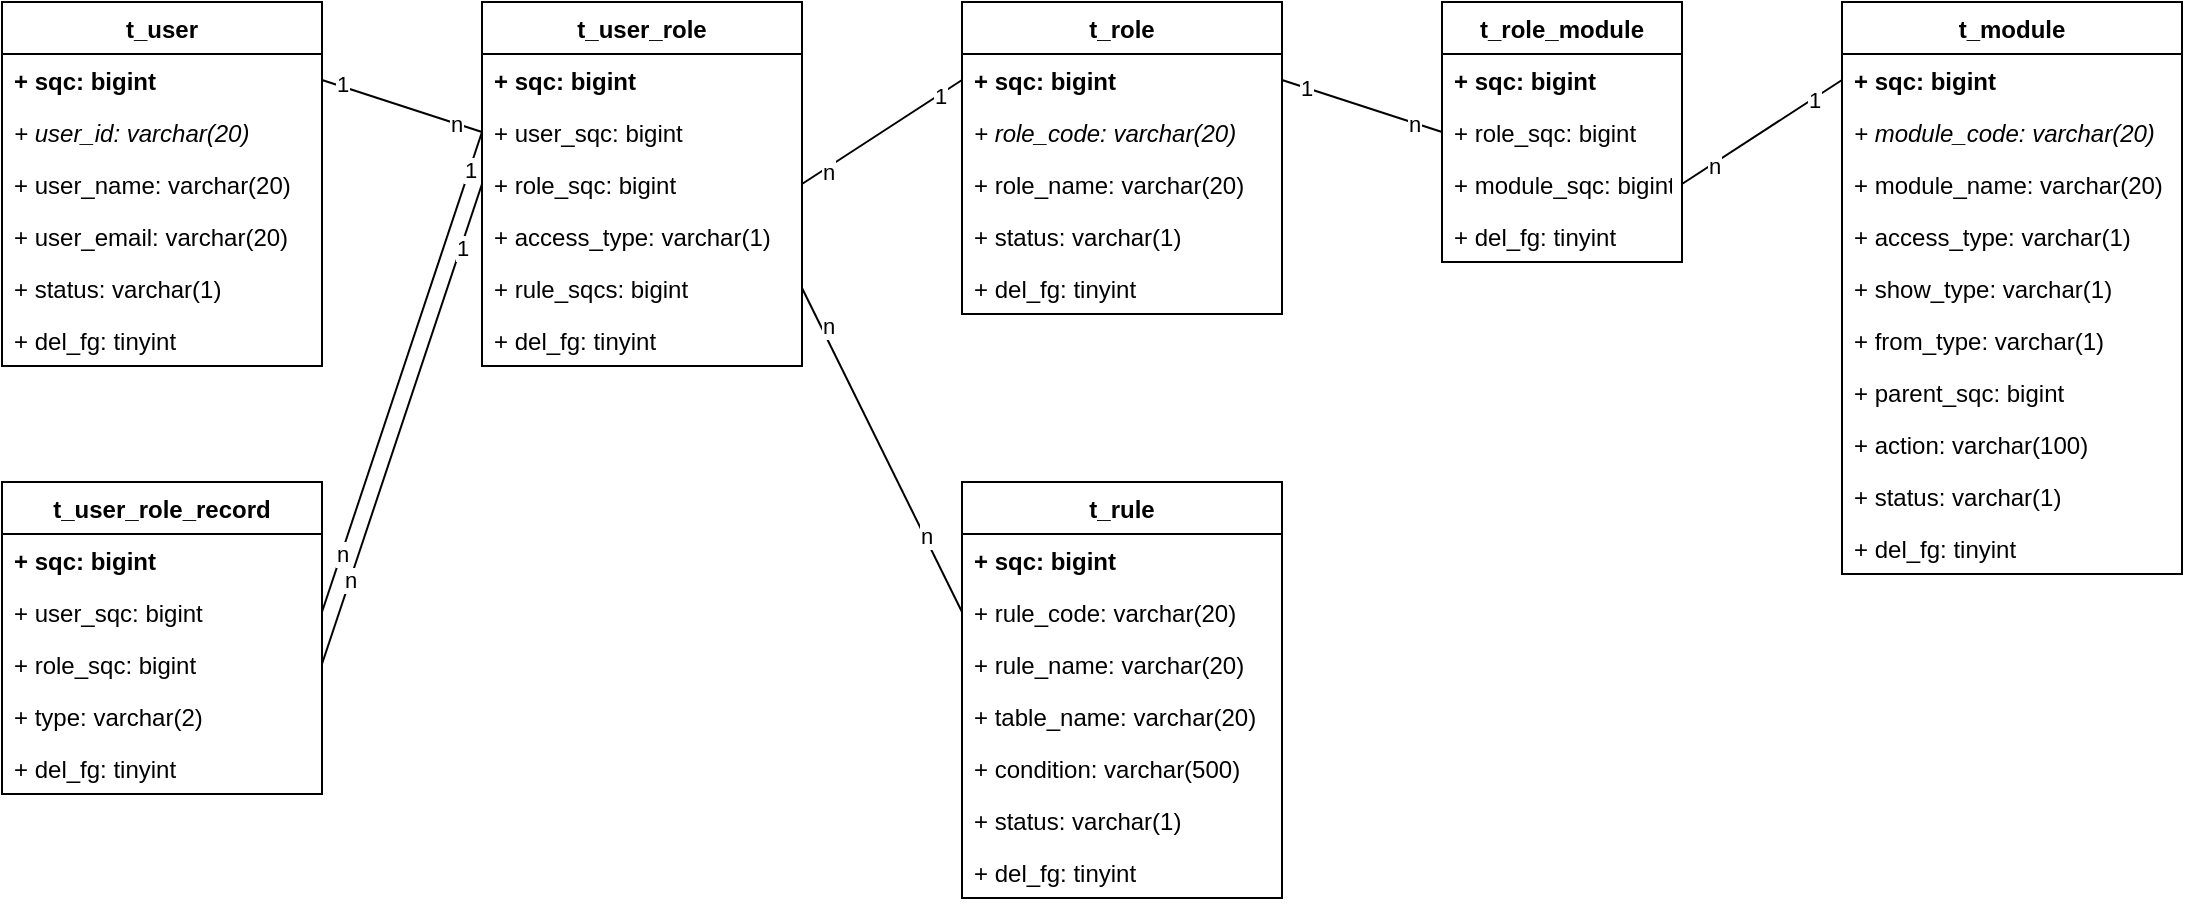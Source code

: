 <mxfile version="16.4.0" type="device" pages="2"><diagram id="frTDXBYJBNh8KqDuOB1z" name="RBAC-ER图"><mxGraphModel dx="1742" dy="1111" grid="1" gridSize="10" guides="1" tooltips="1" connect="1" arrows="1" fold="1" page="0" pageScale="1" pageWidth="827" pageHeight="1169" math="0" shadow="0"><root><mxCell id="0"/><mxCell id="1" parent="0"/><mxCell id="bOG9jghMQMcbgYMghJvP-12" value="t_user" style="swimlane;fontStyle=1;childLayout=stackLayout;horizontal=1;startSize=26;fillColor=none;horizontalStack=0;resizeParent=1;resizeParentMax=0;resizeLast=0;collapsible=1;marginBottom=0;" parent="1" vertex="1"><mxGeometry x="-560" y="-40" width="160" height="182" as="geometry"/></mxCell><mxCell id="bOG9jghMQMcbgYMghJvP-13" value="+ sqc: bigint" style="text;strokeColor=none;fillColor=none;align=left;verticalAlign=top;spacingLeft=4;spacingRight=4;overflow=hidden;rotatable=0;points=[[0,0.5],[1,0.5]];portConstraint=eastwest;fontStyle=1" parent="bOG9jghMQMcbgYMghJvP-12" vertex="1"><mxGeometry y="26" width="160" height="26" as="geometry"/></mxCell><mxCell id="bOG9jghMQMcbgYMghJvP-17" value="+ user_id: varchar(20)" style="text;strokeColor=none;fillColor=none;align=left;verticalAlign=top;spacingLeft=4;spacingRight=4;overflow=hidden;rotatable=0;points=[[0,0.5],[1,0.5]];portConstraint=eastwest;fontStyle=2" parent="bOG9jghMQMcbgYMghJvP-12" vertex="1"><mxGeometry y="52" width="160" height="26" as="geometry"/></mxCell><mxCell id="bOG9jghMQMcbgYMghJvP-14" value="+ user_name: varchar(20)" style="text;strokeColor=none;fillColor=none;align=left;verticalAlign=top;spacingLeft=4;spacingRight=4;overflow=hidden;rotatable=0;points=[[0,0.5],[1,0.5]];portConstraint=eastwest;" parent="bOG9jghMQMcbgYMghJvP-12" vertex="1"><mxGeometry y="78" width="160" height="26" as="geometry"/></mxCell><mxCell id="bOG9jghMQMcbgYMghJvP-16" value="+ user_email: varchar(20)" style="text;strokeColor=none;fillColor=none;align=left;verticalAlign=top;spacingLeft=4;spacingRight=4;overflow=hidden;rotatable=0;points=[[0,0.5],[1,0.5]];portConstraint=eastwest;" parent="bOG9jghMQMcbgYMghJvP-12" vertex="1"><mxGeometry y="104" width="160" height="26" as="geometry"/></mxCell><mxCell id="bOG9jghMQMcbgYMghJvP-88" value="+ status: varchar(1)" style="text;strokeColor=none;fillColor=none;align=left;verticalAlign=top;spacingLeft=4;spacingRight=4;overflow=hidden;rotatable=0;points=[[0,0.5],[1,0.5]];portConstraint=eastwest;" parent="bOG9jghMQMcbgYMghJvP-12" vertex="1"><mxGeometry y="130" width="160" height="26" as="geometry"/></mxCell><mxCell id="a9ezg9QIoWd1Uz_D3ZKN-3" value="+ del_fg: tinyint" style="text;strokeColor=none;fillColor=none;align=left;verticalAlign=top;spacingLeft=4;spacingRight=4;overflow=hidden;rotatable=0;points=[[0,0.5],[1,0.5]];portConstraint=eastwest;" parent="bOG9jghMQMcbgYMghJvP-12" vertex="1"><mxGeometry y="156" width="160" height="26" as="geometry"/></mxCell><mxCell id="bOG9jghMQMcbgYMghJvP-18" value="t_role" style="swimlane;fontStyle=1;childLayout=stackLayout;horizontal=1;startSize=26;fillColor=none;horizontalStack=0;resizeParent=1;resizeParentMax=0;resizeLast=0;collapsible=1;marginBottom=0;" parent="1" vertex="1"><mxGeometry x="-80" y="-40" width="160" height="156" as="geometry"/></mxCell><mxCell id="bOG9jghMQMcbgYMghJvP-19" value="+ sqc: bigint" style="text;strokeColor=none;fillColor=none;align=left;verticalAlign=top;spacingLeft=4;spacingRight=4;overflow=hidden;rotatable=0;points=[[0,0.5],[1,0.5]];portConstraint=eastwest;fontStyle=1" parent="bOG9jghMQMcbgYMghJvP-18" vertex="1"><mxGeometry y="26" width="160" height="26" as="geometry"/></mxCell><mxCell id="bOG9jghMQMcbgYMghJvP-22" value="+ role_code: varchar(20)" style="text;strokeColor=none;fillColor=none;align=left;verticalAlign=top;spacingLeft=4;spacingRight=4;overflow=hidden;rotatable=0;points=[[0,0.5],[1,0.5]];portConstraint=eastwest;fontStyle=2" parent="bOG9jghMQMcbgYMghJvP-18" vertex="1"><mxGeometry y="52" width="160" height="26" as="geometry"/></mxCell><mxCell id="bOG9jghMQMcbgYMghJvP-21" value="+ role_name: varchar(20)" style="text;strokeColor=none;fillColor=none;align=left;verticalAlign=top;spacingLeft=4;spacingRight=4;overflow=hidden;rotatable=0;points=[[0,0.5],[1,0.5]];portConstraint=eastwest;" parent="bOG9jghMQMcbgYMghJvP-18" vertex="1"><mxGeometry y="78" width="160" height="26" as="geometry"/></mxCell><mxCell id="bOG9jghMQMcbgYMghJvP-23" value="+ status: varchar(1)" style="text;strokeColor=none;fillColor=none;align=left;verticalAlign=top;spacingLeft=4;spacingRight=4;overflow=hidden;rotatable=0;points=[[0,0.5],[1,0.5]];portConstraint=eastwest;" parent="bOG9jghMQMcbgYMghJvP-18" vertex="1"><mxGeometry y="104" width="160" height="26" as="geometry"/></mxCell><mxCell id="a9ezg9QIoWd1Uz_D3ZKN-5" value="+ del_fg: tinyint" style="text;strokeColor=none;fillColor=none;align=left;verticalAlign=top;spacingLeft=4;spacingRight=4;overflow=hidden;rotatable=0;points=[[0,0.5],[1,0.5]];portConstraint=eastwest;" parent="bOG9jghMQMcbgYMghJvP-18" vertex="1"><mxGeometry y="130" width="160" height="26" as="geometry"/></mxCell><mxCell id="bOG9jghMQMcbgYMghJvP-32" value="t_module" style="swimlane;fontStyle=1;childLayout=stackLayout;horizontal=1;startSize=26;fillColor=none;horizontalStack=0;resizeParent=1;resizeParentMax=0;resizeLast=0;collapsible=1;marginBottom=0;" parent="1" vertex="1"><mxGeometry x="360" y="-40" width="170" height="286" as="geometry"/></mxCell><mxCell id="bOG9jghMQMcbgYMghJvP-33" value="+ sqc: bigint" style="text;strokeColor=none;fillColor=none;align=left;verticalAlign=top;spacingLeft=4;spacingRight=4;overflow=hidden;rotatable=0;points=[[0,0.5],[1,0.5]];portConstraint=eastwest;fontStyle=1" parent="bOG9jghMQMcbgYMghJvP-32" vertex="1"><mxGeometry y="26" width="170" height="26" as="geometry"/></mxCell><mxCell id="bOG9jghMQMcbgYMghJvP-34" value="+ module_code: varchar(20)" style="text;strokeColor=none;fillColor=none;align=left;verticalAlign=top;spacingLeft=4;spacingRight=4;overflow=hidden;rotatable=0;points=[[0,0.5],[1,0.5]];portConstraint=eastwest;fontStyle=2" parent="bOG9jghMQMcbgYMghJvP-32" vertex="1"><mxGeometry y="52" width="170" height="26" as="geometry"/></mxCell><mxCell id="bOG9jghMQMcbgYMghJvP-35" value="+ module_name: varchar(20)" style="text;strokeColor=none;fillColor=none;align=left;verticalAlign=top;spacingLeft=4;spacingRight=4;overflow=hidden;rotatable=0;points=[[0,0.5],[1,0.5]];portConstraint=eastwest;" parent="bOG9jghMQMcbgYMghJvP-32" vertex="1"><mxGeometry y="78" width="170" height="26" as="geometry"/></mxCell><mxCell id="NNwbSfim-SWvIhVB1BQS-4" value="+ access_type: varchar(1)" style="text;strokeColor=none;fillColor=none;align=left;verticalAlign=top;spacingLeft=4;spacingRight=4;overflow=hidden;rotatable=0;points=[[0,0.5],[1,0.5]];portConstraint=eastwest;" parent="bOG9jghMQMcbgYMghJvP-32" vertex="1"><mxGeometry y="104" width="170" height="26" as="geometry"/></mxCell><mxCell id="-0V-a0q6wHv6a1A2mQ8N-1" value="+ show_type: varchar(1)" style="text;strokeColor=none;fillColor=none;align=left;verticalAlign=top;spacingLeft=4;spacingRight=4;overflow=hidden;rotatable=0;points=[[0,0.5],[1,0.5]];portConstraint=eastwest;" parent="bOG9jghMQMcbgYMghJvP-32" vertex="1"><mxGeometry y="130" width="170" height="26" as="geometry"/></mxCell><mxCell id="-0V-a0q6wHv6a1A2mQ8N-2" value="+ from_type: varchar(1)" style="text;strokeColor=none;fillColor=none;align=left;verticalAlign=top;spacingLeft=4;spacingRight=4;overflow=hidden;rotatable=0;points=[[0,0.5],[1,0.5]];portConstraint=eastwest;" parent="bOG9jghMQMcbgYMghJvP-32" vertex="1"><mxGeometry y="156" width="170" height="26" as="geometry"/></mxCell><mxCell id="bOG9jghMQMcbgYMghJvP-37" value="+ parent_sqc: bigint" style="text;strokeColor=none;fillColor=none;align=left;verticalAlign=top;spacingLeft=4;spacingRight=4;overflow=hidden;rotatable=0;points=[[0,0.5],[1,0.5]];portConstraint=eastwest;" parent="bOG9jghMQMcbgYMghJvP-32" vertex="1"><mxGeometry y="182" width="170" height="26" as="geometry"/></mxCell><mxCell id="bOG9jghMQMcbgYMghJvP-38" value="+ action: varchar(100)" style="text;strokeColor=none;fillColor=none;align=left;verticalAlign=top;spacingLeft=4;spacingRight=4;overflow=hidden;rotatable=0;points=[[0,0.5],[1,0.5]];portConstraint=eastwest;" parent="bOG9jghMQMcbgYMghJvP-32" vertex="1"><mxGeometry y="208" width="170" height="26" as="geometry"/></mxCell><mxCell id="bOG9jghMQMcbgYMghJvP-39" value="+ status: varchar(1)" style="text;strokeColor=none;fillColor=none;align=left;verticalAlign=top;spacingLeft=4;spacingRight=4;overflow=hidden;rotatable=0;points=[[0,0.5],[1,0.5]];portConstraint=eastwest;" parent="bOG9jghMQMcbgYMghJvP-32" vertex="1"><mxGeometry y="234" width="170" height="26" as="geometry"/></mxCell><mxCell id="a9ezg9QIoWd1Uz_D3ZKN-6" value="+ del_fg: tinyint" style="text;strokeColor=none;fillColor=none;align=left;verticalAlign=top;spacingLeft=4;spacingRight=4;overflow=hidden;rotatable=0;points=[[0,0.5],[1,0.5]];portConstraint=eastwest;" parent="bOG9jghMQMcbgYMghJvP-32" vertex="1"><mxGeometry y="260" width="170" height="26" as="geometry"/></mxCell><mxCell id="bOG9jghMQMcbgYMghJvP-40" value="t_user_role" style="swimlane;fontStyle=1;childLayout=stackLayout;horizontal=1;startSize=26;fillColor=none;horizontalStack=0;resizeParent=1;resizeParentMax=0;resizeLast=0;collapsible=1;marginBottom=0;" parent="1" vertex="1"><mxGeometry x="-320" y="-40" width="160" height="182" as="geometry"/></mxCell><mxCell id="bOG9jghMQMcbgYMghJvP-41" value="+ sqc: bigint" style="text;strokeColor=none;fillColor=none;align=left;verticalAlign=top;spacingLeft=4;spacingRight=4;overflow=hidden;rotatable=0;points=[[0,0.5],[1,0.5]];portConstraint=eastwest;fontStyle=1" parent="bOG9jghMQMcbgYMghJvP-40" vertex="1"><mxGeometry y="26" width="160" height="26" as="geometry"/></mxCell><mxCell id="bOG9jghMQMcbgYMghJvP-42" value="+ user_sqc: bigint" style="text;strokeColor=none;fillColor=none;align=left;verticalAlign=top;spacingLeft=4;spacingRight=4;overflow=hidden;rotatable=0;points=[[0,0.5],[1,0.5]];portConstraint=eastwest;fontStyle=0" parent="bOG9jghMQMcbgYMghJvP-40" vertex="1"><mxGeometry y="52" width="160" height="26" as="geometry"/></mxCell><mxCell id="bOG9jghMQMcbgYMghJvP-43" value="+ role_sqc: bigint" style="text;strokeColor=none;fillColor=none;align=left;verticalAlign=top;spacingLeft=4;spacingRight=4;overflow=hidden;rotatable=0;points=[[0,0.5],[1,0.5]];portConstraint=eastwest;" parent="bOG9jghMQMcbgYMghJvP-40" vertex="1"><mxGeometry y="78" width="160" height="26" as="geometry"/></mxCell><mxCell id="oH2aXbn3y151h-2EFI1T-8" value="+ access_type: varchar(1)" style="text;strokeColor=none;fillColor=none;align=left;verticalAlign=top;spacingLeft=4;spacingRight=4;overflow=hidden;rotatable=0;points=[[0,0.5],[1,0.5]];portConstraint=eastwest;" parent="bOG9jghMQMcbgYMghJvP-40" vertex="1"><mxGeometry y="104" width="160" height="26" as="geometry"/></mxCell><mxCell id="dq9gIKW39zlUxFUcQqgD-1" value="+ rule_sqcs: bigint" style="text;strokeColor=none;fillColor=none;align=left;verticalAlign=top;spacingLeft=4;spacingRight=4;overflow=hidden;rotatable=0;points=[[0,0.5],[1,0.5]];portConstraint=eastwest;" parent="bOG9jghMQMcbgYMghJvP-40" vertex="1"><mxGeometry y="130" width="160" height="26" as="geometry"/></mxCell><mxCell id="a9ezg9QIoWd1Uz_D3ZKN-4" value="+ del_fg: tinyint" style="text;strokeColor=none;fillColor=none;align=left;verticalAlign=top;spacingLeft=4;spacingRight=4;overflow=hidden;rotatable=0;points=[[0,0.5],[1,0.5]];portConstraint=eastwest;" parent="bOG9jghMQMcbgYMghJvP-40" vertex="1"><mxGeometry y="156" width="160" height="26" as="geometry"/></mxCell><mxCell id="bOG9jghMQMcbgYMghJvP-46" value="t_role_module" style="swimlane;fontStyle=1;childLayout=stackLayout;horizontal=1;startSize=26;fillColor=none;horizontalStack=0;resizeParent=1;resizeParentMax=0;resizeLast=0;collapsible=1;marginBottom=0;" parent="1" vertex="1"><mxGeometry x="160" y="-40" width="120" height="130" as="geometry"/></mxCell><mxCell id="bOG9jghMQMcbgYMghJvP-47" value="+ sqc: bigint" style="text;strokeColor=none;fillColor=none;align=left;verticalAlign=top;spacingLeft=4;spacingRight=4;overflow=hidden;rotatable=0;points=[[0,0.5],[1,0.5]];portConstraint=eastwest;fontStyle=1" parent="bOG9jghMQMcbgYMghJvP-46" vertex="1"><mxGeometry y="26" width="120" height="26" as="geometry"/></mxCell><mxCell id="bOG9jghMQMcbgYMghJvP-49" value="+ role_sqc: bigint" style="text;strokeColor=none;fillColor=none;align=left;verticalAlign=top;spacingLeft=4;spacingRight=4;overflow=hidden;rotatable=0;points=[[0,0.5],[1,0.5]];portConstraint=eastwest;" parent="bOG9jghMQMcbgYMghJvP-46" vertex="1"><mxGeometry y="52" width="120" height="26" as="geometry"/></mxCell><mxCell id="bOG9jghMQMcbgYMghJvP-50" value="+ module_sqc: bigint" style="text;strokeColor=none;fillColor=none;align=left;verticalAlign=top;spacingLeft=4;spacingRight=4;overflow=hidden;rotatable=0;points=[[0,0.5],[1,0.5]];portConstraint=eastwest;" parent="bOG9jghMQMcbgYMghJvP-46" vertex="1"><mxGeometry y="78" width="120" height="26" as="geometry"/></mxCell><mxCell id="a9ezg9QIoWd1Uz_D3ZKN-7" value="+ del_fg: tinyint" style="text;strokeColor=none;fillColor=none;align=left;verticalAlign=top;spacingLeft=4;spacingRight=4;overflow=hidden;rotatable=0;points=[[0,0.5],[1,0.5]];portConstraint=eastwest;" parent="bOG9jghMQMcbgYMghJvP-46" vertex="1"><mxGeometry y="104" width="120" height="26" as="geometry"/></mxCell><mxCell id="bOG9jghMQMcbgYMghJvP-51" value="t_user_role_record" style="swimlane;fontStyle=1;childLayout=stackLayout;horizontal=1;startSize=26;fillColor=none;horizontalStack=0;resizeParent=1;resizeParentMax=0;resizeLast=0;collapsible=1;marginBottom=0;" parent="1" vertex="1"><mxGeometry x="-560" y="200" width="160" height="156" as="geometry"/></mxCell><mxCell id="bOG9jghMQMcbgYMghJvP-52" value="+ sqc: bigint" style="text;strokeColor=none;fillColor=none;align=left;verticalAlign=top;spacingLeft=4;spacingRight=4;overflow=hidden;rotatable=0;points=[[0,0.5],[1,0.5]];portConstraint=eastwest;fontStyle=1" parent="bOG9jghMQMcbgYMghJvP-51" vertex="1"><mxGeometry y="26" width="160" height="26" as="geometry"/></mxCell><mxCell id="bOG9jghMQMcbgYMghJvP-53" value="+ user_sqc: bigint" style="text;strokeColor=none;fillColor=none;align=left;verticalAlign=top;spacingLeft=4;spacingRight=4;overflow=hidden;rotatable=0;points=[[0,0.5],[1,0.5]];portConstraint=eastwest;" parent="bOG9jghMQMcbgYMghJvP-51" vertex="1"><mxGeometry y="52" width="160" height="26" as="geometry"/></mxCell><mxCell id="bOG9jghMQMcbgYMghJvP-54" value="+ role_sqc: bigint" style="text;strokeColor=none;fillColor=none;align=left;verticalAlign=top;spacingLeft=4;spacingRight=4;overflow=hidden;rotatable=0;points=[[0,0.5],[1,0.5]];portConstraint=eastwest;" parent="bOG9jghMQMcbgYMghJvP-51" vertex="1"><mxGeometry y="78" width="160" height="26" as="geometry"/></mxCell><mxCell id="bOG9jghMQMcbgYMghJvP-55" value="+ type: varchar(2)" style="text;strokeColor=none;fillColor=none;align=left;verticalAlign=top;spacingLeft=4;spacingRight=4;overflow=hidden;rotatable=0;points=[[0,0.5],[1,0.5]];portConstraint=eastwest;" parent="bOG9jghMQMcbgYMghJvP-51" vertex="1"><mxGeometry y="104" width="160" height="26" as="geometry"/></mxCell><mxCell id="NNwbSfim-SWvIhVB1BQS-1" value="+ del_fg: tinyint" style="text;strokeColor=none;fillColor=none;align=left;verticalAlign=top;spacingLeft=4;spacingRight=4;overflow=hidden;rotatable=0;points=[[0,0.5],[1,0.5]];portConstraint=eastwest;" parent="bOG9jghMQMcbgYMghJvP-51" vertex="1"><mxGeometry y="130" width="160" height="26" as="geometry"/></mxCell><mxCell id="bOG9jghMQMcbgYMghJvP-56" style="rounded=0;orthogonalLoop=1;jettySize=auto;html=1;endArrow=none;endFill=0;exitX=1;exitY=0.5;exitDx=0;exitDy=0;entryX=0;entryY=0.5;entryDx=0;entryDy=0;" parent="1" source="bOG9jghMQMcbgYMghJvP-13" target="bOG9jghMQMcbgYMghJvP-42" edge="1"><mxGeometry relative="1" as="geometry"><mxPoint x="-350" y="-1" as="targetPoint"/></mxGeometry></mxCell><mxCell id="bOG9jghMQMcbgYMghJvP-58" value="1" style="edgeLabel;html=1;align=center;verticalAlign=middle;resizable=0;points=[];" parent="bOG9jghMQMcbgYMghJvP-56" vertex="1" connectable="0"><mxGeometry x="-0.769" y="1" relative="1" as="geometry"><mxPoint as="offset"/></mxGeometry></mxCell><mxCell id="bOG9jghMQMcbgYMghJvP-59" value="n" style="edgeLabel;html=1;align=center;verticalAlign=middle;resizable=0;points=[];" parent="bOG9jghMQMcbgYMghJvP-56" vertex="1" connectable="0"><mxGeometry x="0.667" relative="1" as="geometry"><mxPoint as="offset"/></mxGeometry></mxCell><mxCell id="bOG9jghMQMcbgYMghJvP-57" style="edgeStyle=none;rounded=0;orthogonalLoop=1;jettySize=auto;html=1;entryX=0;entryY=0.5;entryDx=0;entryDy=0;endArrow=none;endFill=0;exitX=1;exitY=0.5;exitDx=0;exitDy=0;" parent="1" source="bOG9jghMQMcbgYMghJvP-43" target="bOG9jghMQMcbgYMghJvP-19" edge="1"><mxGeometry relative="1" as="geometry"/></mxCell><mxCell id="bOG9jghMQMcbgYMghJvP-61" value="1" style="edgeLabel;html=1;align=center;verticalAlign=middle;resizable=0;points=[];" parent="bOG9jghMQMcbgYMghJvP-57" vertex="1" connectable="0"><mxGeometry x="0.719" relative="1" as="geometry"><mxPoint as="offset"/></mxGeometry></mxCell><mxCell id="bOG9jghMQMcbgYMghJvP-62" value="n" style="edgeLabel;html=1;align=center;verticalAlign=middle;resizable=0;points=[];" parent="bOG9jghMQMcbgYMghJvP-57" vertex="1" connectable="0"><mxGeometry x="-0.696" y="-1" relative="1" as="geometry"><mxPoint y="1" as="offset"/></mxGeometry></mxCell><mxCell id="bOG9jghMQMcbgYMghJvP-64" style="edgeStyle=none;rounded=0;orthogonalLoop=1;jettySize=auto;html=1;entryX=1;entryY=0.5;entryDx=0;entryDy=0;endArrow=none;endFill=0;exitX=0;exitY=0.5;exitDx=0;exitDy=0;" parent="1" source="bOG9jghMQMcbgYMghJvP-49" target="bOG9jghMQMcbgYMghJvP-19" edge="1"><mxGeometry relative="1" as="geometry"><mxPoint x="-210" y="245" as="sourcePoint"/></mxGeometry></mxCell><mxCell id="bOG9jghMQMcbgYMghJvP-66" value="1" style="edgeLabel;html=1;align=center;verticalAlign=middle;resizable=0;points=[];" parent="bOG9jghMQMcbgYMghJvP-64" vertex="1" connectable="0"><mxGeometry x="0.704" relative="1" as="geometry"><mxPoint as="offset"/></mxGeometry></mxCell><mxCell id="bOG9jghMQMcbgYMghJvP-67" value="n" style="edgeLabel;html=1;align=center;verticalAlign=middle;resizable=0;points=[];" parent="bOG9jghMQMcbgYMghJvP-64" vertex="1" connectable="0"><mxGeometry x="-0.646" relative="1" as="geometry"><mxPoint as="offset"/></mxGeometry></mxCell><mxCell id="bOG9jghMQMcbgYMghJvP-65" style="edgeStyle=none;rounded=0;orthogonalLoop=1;jettySize=auto;html=1;entryX=0;entryY=0.5;entryDx=0;entryDy=0;endArrow=none;endFill=0;exitX=1;exitY=0.5;exitDx=0;exitDy=0;" parent="1" source="bOG9jghMQMcbgYMghJvP-50" target="bOG9jghMQMcbgYMghJvP-33" edge="1"><mxGeometry relative="1" as="geometry"><mxPoint x="240" y="187" as="sourcePoint"/></mxGeometry></mxCell><mxCell id="bOG9jghMQMcbgYMghJvP-68" value="n" style="edgeLabel;html=1;align=center;verticalAlign=middle;resizable=0;points=[];" parent="bOG9jghMQMcbgYMghJvP-65" vertex="1" connectable="0"><mxGeometry x="-0.612" y="-1" relative="1" as="geometry"><mxPoint as="offset"/></mxGeometry></mxCell><mxCell id="bOG9jghMQMcbgYMghJvP-69" value="1" style="edgeLabel;html=1;align=center;verticalAlign=middle;resizable=0;points=[];" parent="bOG9jghMQMcbgYMghJvP-65" vertex="1" connectable="0"><mxGeometry x="0.63" relative="1" as="geometry"><mxPoint as="offset"/></mxGeometry></mxCell><mxCell id="bOG9jghMQMcbgYMghJvP-77" style="edgeStyle=none;rounded=0;orthogonalLoop=1;jettySize=auto;html=1;endArrow=none;endFill=0;exitX=0;exitY=0.5;exitDx=0;exitDy=0;entryX=1;entryY=0.5;entryDx=0;entryDy=0;" parent="1" source="bOG9jghMQMcbgYMghJvP-42" target="bOG9jghMQMcbgYMghJvP-53" edge="1"><mxGeometry relative="1" as="geometry"><mxPoint x="-390" y="245" as="targetPoint"/></mxGeometry></mxCell><mxCell id="bOG9jghMQMcbgYMghJvP-79" value="1" style="edgeLabel;html=1;align=center;verticalAlign=middle;resizable=0;points=[];" parent="bOG9jghMQMcbgYMghJvP-77" vertex="1" connectable="0"><mxGeometry x="-0.841" relative="1" as="geometry"><mxPoint as="offset"/></mxGeometry></mxCell><mxCell id="bOG9jghMQMcbgYMghJvP-80" value="n" style="edgeLabel;html=1;align=center;verticalAlign=middle;resizable=0;points=[];" parent="bOG9jghMQMcbgYMghJvP-77" vertex="1" connectable="0"><mxGeometry x="0.759" relative="1" as="geometry"><mxPoint as="offset"/></mxGeometry></mxCell><mxCell id="bOG9jghMQMcbgYMghJvP-78" style="edgeStyle=none;rounded=0;orthogonalLoop=1;jettySize=auto;html=1;entryX=1;entryY=0.5;entryDx=0;entryDy=0;endArrow=none;endFill=0;exitX=0;exitY=0.5;exitDx=0;exitDy=0;" parent="1" source="bOG9jghMQMcbgYMghJvP-43" target="bOG9jghMQMcbgYMghJvP-54" edge="1"><mxGeometry relative="1" as="geometry"/></mxCell><mxCell id="bOG9jghMQMcbgYMghJvP-81" value="n" style="edgeLabel;html=1;align=center;verticalAlign=middle;resizable=0;points=[];" parent="bOG9jghMQMcbgYMghJvP-78" vertex="1" connectable="0"><mxGeometry x="0.648" relative="1" as="geometry"><mxPoint as="offset"/></mxGeometry></mxCell><mxCell id="bOG9jghMQMcbgYMghJvP-82" value="1" style="edgeLabel;html=1;align=center;verticalAlign=middle;resizable=0;points=[];" parent="bOG9jghMQMcbgYMghJvP-78" vertex="1" connectable="0"><mxGeometry x="-0.737" relative="1" as="geometry"><mxPoint as="offset"/></mxGeometry></mxCell><mxCell id="rFtBgCkYDpGTtqfWqnZm-2" value="t_rule" style="swimlane;fontStyle=1;childLayout=stackLayout;horizontal=1;startSize=26;fillColor=none;horizontalStack=0;resizeParent=1;resizeParentMax=0;resizeLast=0;collapsible=1;marginBottom=0;" parent="1" vertex="1"><mxGeometry x="-80" y="200" width="160" height="208" as="geometry"/></mxCell><mxCell id="rFtBgCkYDpGTtqfWqnZm-3" value="+ sqc: bigint" style="text;strokeColor=none;fillColor=none;align=left;verticalAlign=top;spacingLeft=4;spacingRight=4;overflow=hidden;rotatable=0;points=[[0,0.5],[1,0.5]];portConstraint=eastwest;fontStyle=1" parent="rFtBgCkYDpGTtqfWqnZm-2" vertex="1"><mxGeometry y="26" width="160" height="26" as="geometry"/></mxCell><mxCell id="rFtBgCkYDpGTtqfWqnZm-4" value="+ rule_code: varchar(20)" style="text;strokeColor=none;fillColor=none;align=left;verticalAlign=top;spacingLeft=4;spacingRight=4;overflow=hidden;rotatable=0;points=[[0,0.5],[1,0.5]];portConstraint=eastwest;fontStyle=0" parent="rFtBgCkYDpGTtqfWqnZm-2" vertex="1"><mxGeometry y="52" width="160" height="26" as="geometry"/></mxCell><mxCell id="rFtBgCkYDpGTtqfWqnZm-5" value="+ rule_name: varchar(20)" style="text;strokeColor=none;fillColor=none;align=left;verticalAlign=top;spacingLeft=4;spacingRight=4;overflow=hidden;rotatable=0;points=[[0,0.5],[1,0.5]];portConstraint=eastwest;" parent="rFtBgCkYDpGTtqfWqnZm-2" vertex="1"><mxGeometry y="78" width="160" height="26" as="geometry"/></mxCell><mxCell id="rFtBgCkYDpGTtqfWqnZm-13" value="+ table_name: varchar(20)" style="text;strokeColor=none;fillColor=none;align=left;verticalAlign=top;spacingLeft=4;spacingRight=4;overflow=hidden;rotatable=0;points=[[0,0.5],[1,0.5]];portConstraint=eastwest;" parent="rFtBgCkYDpGTtqfWqnZm-2" vertex="1"><mxGeometry y="104" width="160" height="26" as="geometry"/></mxCell><mxCell id="rFtBgCkYDpGTtqfWqnZm-6" value="+ condition: varchar(500)" style="text;strokeColor=none;fillColor=none;align=left;verticalAlign=top;spacingLeft=4;spacingRight=4;overflow=hidden;rotatable=0;points=[[0,0.5],[1,0.5]];portConstraint=eastwest;" parent="rFtBgCkYDpGTtqfWqnZm-2" vertex="1"><mxGeometry y="130" width="160" height="26" as="geometry"/></mxCell><mxCell id="rFtBgCkYDpGTtqfWqnZm-7" value="+ status: varchar(1)" style="text;strokeColor=none;fillColor=none;align=left;verticalAlign=top;spacingLeft=4;spacingRight=4;overflow=hidden;rotatable=0;points=[[0,0.5],[1,0.5]];portConstraint=eastwest;" parent="rFtBgCkYDpGTtqfWqnZm-2" vertex="1"><mxGeometry y="156" width="160" height="26" as="geometry"/></mxCell><mxCell id="rFtBgCkYDpGTtqfWqnZm-8" value="+ del_fg: tinyint" style="text;strokeColor=none;fillColor=none;align=left;verticalAlign=top;spacingLeft=4;spacingRight=4;overflow=hidden;rotatable=0;points=[[0,0.5],[1,0.5]];portConstraint=eastwest;" parent="rFtBgCkYDpGTtqfWqnZm-2" vertex="1"><mxGeometry y="182" width="160" height="26" as="geometry"/></mxCell><mxCell id="rFtBgCkYDpGTtqfWqnZm-10" style="rounded=0;orthogonalLoop=1;jettySize=auto;html=1;endArrow=none;endFill=0;entryX=0;entryY=0.5;entryDx=0;entryDy=0;exitX=1;exitY=0.5;exitDx=0;exitDy=0;" parent="1" source="dq9gIKW39zlUxFUcQqgD-1" target="rFtBgCkYDpGTtqfWqnZm-4" edge="1"><mxGeometry relative="1" as="geometry"><mxPoint x="-10" y="199" as="sourcePoint"/></mxGeometry></mxCell><mxCell id="rFtBgCkYDpGTtqfWqnZm-12" value="n" style="edgeLabel;html=1;align=center;verticalAlign=middle;resizable=0;points=[];" parent="rFtBgCkYDpGTtqfWqnZm-10" vertex="1" connectable="0"><mxGeometry x="0.535" y="1" relative="1" as="geometry"><mxPoint as="offset"/></mxGeometry></mxCell><mxCell id="rFtBgCkYDpGTtqfWqnZm-14" value="n" style="edgeLabel;html=1;align=center;verticalAlign=middle;resizable=0;points=[];" parent="rFtBgCkYDpGTtqfWqnZm-10" vertex="1" connectable="0"><mxGeometry x="-0.917" y="-3" relative="1" as="geometry"><mxPoint x="12" y="11" as="offset"/></mxGeometry></mxCell></root></mxGraphModel></diagram><diagram id="BTHoqC9wwjp-5wrezXby" name="航班管理-功能列表"><mxGraphModel dx="2142" dy="1111" grid="1" gridSize="10" guides="1" tooltips="1" connect="1" arrows="1" fold="1" page="0" pageScale="1" pageWidth="827" pageHeight="1169" math="0" shadow="0"><root><mxCell id="oPShMA-GQ1N1ZD_ax5KY-0"/><mxCell id="oPShMA-GQ1N1ZD_ax5KY-1" parent="oPShMA-GQ1N1ZD_ax5KY-0"/><mxCell id="oPShMA-GQ1N1ZD_ax5KY-153" style="edgeStyle=none;rounded=0;orthogonalLoop=1;jettySize=auto;html=1;entryX=0;entryY=0.5;entryDx=0;entryDy=0;endArrow=none;endFill=0;exitX=1;exitY=0.5;exitDx=0;exitDy=0;" parent="oPShMA-GQ1N1ZD_ax5KY-1" source="oPShMA-GQ1N1ZD_ax5KY-2" target="oPShMA-GQ1N1ZD_ax5KY-3" edge="1"><mxGeometry relative="1" as="geometry"/></mxCell><mxCell id="oPShMA-GQ1N1ZD_ax5KY-156" style="edgeStyle=none;rounded=0;orthogonalLoop=1;jettySize=auto;html=1;entryX=0;entryY=0.5;entryDx=0;entryDy=0;endArrow=none;endFill=0;exitX=1;exitY=0.5;exitDx=0;exitDy=0;" parent="oPShMA-GQ1N1ZD_ax5KY-1" source="oPShMA-GQ1N1ZD_ax5KY-2" target="oPShMA-GQ1N1ZD_ax5KY-82" edge="1"><mxGeometry relative="1" as="geometry"/></mxCell><mxCell id="oPShMA-GQ1N1ZD_ax5KY-157" style="edgeStyle=none;rounded=0;orthogonalLoop=1;jettySize=auto;html=1;entryX=0;entryY=0.5;entryDx=0;entryDy=0;endArrow=none;endFill=0;exitX=1;exitY=0.5;exitDx=0;exitDy=0;" parent="oPShMA-GQ1N1ZD_ax5KY-1" source="oPShMA-GQ1N1ZD_ax5KY-2" target="oPShMA-GQ1N1ZD_ax5KY-112" edge="1"><mxGeometry relative="1" as="geometry"/></mxCell><mxCell id="oPShMA-GQ1N1ZD_ax5KY-158" style="edgeStyle=none;rounded=0;orthogonalLoop=1;jettySize=auto;html=1;endArrow=none;endFill=0;entryX=0;entryY=0.5;entryDx=0;entryDy=0;exitX=1;exitY=0.5;exitDx=0;exitDy=0;" parent="oPShMA-GQ1N1ZD_ax5KY-1" source="oPShMA-GQ1N1ZD_ax5KY-2" target="oPShMA-GQ1N1ZD_ax5KY-139" edge="1"><mxGeometry relative="1" as="geometry"><mxPoint x="550" y="390" as="targetPoint"/></mxGeometry></mxCell><mxCell id="oPShMA-GQ1N1ZD_ax5KY-2" value="权限管理（R，N，C）" style="rounded=0;whiteSpace=wrap;html=1;fillColor=#dae8fc;strokeColor=#6c8ebf;" parent="oPShMA-GQ1N1ZD_ax5KY-1" vertex="1"><mxGeometry x="320" y="250" width="160" height="20" as="geometry"/></mxCell><mxCell id="oPShMA-GQ1N1ZD_ax5KY-18" style="rounded=0;orthogonalLoop=1;jettySize=auto;html=1;entryX=0;entryY=0.5;entryDx=0;entryDy=0;endArrow=none;endFill=0;exitX=1;exitY=0.5;exitDx=0;exitDy=0;" parent="oPShMA-GQ1N1ZD_ax5KY-1" source="oPShMA-GQ1N1ZD_ax5KY-3" target="oPShMA-GQ1N1ZD_ax5KY-5" edge="1"><mxGeometry relative="1" as="geometry"/></mxCell><mxCell id="oPShMA-GQ1N1ZD_ax5KY-19" style="edgeStyle=none;rounded=0;orthogonalLoop=1;jettySize=auto;html=1;entryX=0;entryY=0.5;entryDx=0;entryDy=0;endArrow=none;endFill=0;exitX=1;exitY=0.5;exitDx=0;exitDy=0;" parent="oPShMA-GQ1N1ZD_ax5KY-1" source="oPShMA-GQ1N1ZD_ax5KY-3" target="oPShMA-GQ1N1ZD_ax5KY-6" edge="1"><mxGeometry relative="1" as="geometry"/></mxCell><mxCell id="oPShMA-GQ1N1ZD_ax5KY-20" style="edgeStyle=none;rounded=0;orthogonalLoop=1;jettySize=auto;html=1;entryX=0;entryY=0.5;entryDx=0;entryDy=0;endArrow=none;endFill=0;exitX=1;exitY=0.5;exitDx=0;exitDy=0;" parent="oPShMA-GQ1N1ZD_ax5KY-1" source="oPShMA-GQ1N1ZD_ax5KY-3" target="oPShMA-GQ1N1ZD_ax5KY-7" edge="1"><mxGeometry relative="1" as="geometry"/></mxCell><mxCell id="oPShMA-GQ1N1ZD_ax5KY-21" style="edgeStyle=none;rounded=0;orthogonalLoop=1;jettySize=auto;html=1;endArrow=none;endFill=0;entryX=0;entryY=0.5;entryDx=0;entryDy=0;exitX=1;exitY=0.5;exitDx=0;exitDy=0;" parent="oPShMA-GQ1N1ZD_ax5KY-1" source="oPShMA-GQ1N1ZD_ax5KY-3" target="oPShMA-GQ1N1ZD_ax5KY-8" edge="1"><mxGeometry relative="1" as="geometry"/></mxCell><mxCell id="oPShMA-GQ1N1ZD_ax5KY-22" style="edgeStyle=none;rounded=0;orthogonalLoop=1;jettySize=auto;html=1;endArrow=none;endFill=0;exitX=1;exitY=0.5;exitDx=0;exitDy=0;" parent="oPShMA-GQ1N1ZD_ax5KY-1" source="oPShMA-GQ1N1ZD_ax5KY-3" target="oPShMA-GQ1N1ZD_ax5KY-9" edge="1"><mxGeometry relative="1" as="geometry"/></mxCell><mxCell id="oPShMA-GQ1N1ZD_ax5KY-23" style="edgeStyle=none;rounded=0;orthogonalLoop=1;jettySize=auto;html=1;entryX=0;entryY=0.5;entryDx=0;entryDy=0;endArrow=none;endFill=0;exitX=1;exitY=0.5;exitDx=0;exitDy=0;" parent="oPShMA-GQ1N1ZD_ax5KY-1" source="oPShMA-GQ1N1ZD_ax5KY-3" target="oPShMA-GQ1N1ZD_ax5KY-10" edge="1"><mxGeometry relative="1" as="geometry"/></mxCell><mxCell id="oPShMA-GQ1N1ZD_ax5KY-24" style="edgeStyle=none;rounded=0;orthogonalLoop=1;jettySize=auto;html=1;entryX=0;entryY=0.5;entryDx=0;entryDy=0;endArrow=none;endFill=0;exitX=1;exitY=0.5;exitDx=0;exitDy=0;" parent="oPShMA-GQ1N1ZD_ax5KY-1" source="oPShMA-GQ1N1ZD_ax5KY-3" target="oPShMA-GQ1N1ZD_ax5KY-11" edge="1"><mxGeometry relative="1" as="geometry"/></mxCell><mxCell id="oPShMA-GQ1N1ZD_ax5KY-25" style="edgeStyle=none;rounded=0;orthogonalLoop=1;jettySize=auto;html=1;entryX=0;entryY=0.5;entryDx=0;entryDy=0;endArrow=none;endFill=0;exitX=1;exitY=0.5;exitDx=0;exitDy=0;" parent="oPShMA-GQ1N1ZD_ax5KY-1" source="oPShMA-GQ1N1ZD_ax5KY-3" target="oPShMA-GQ1N1ZD_ax5KY-12" edge="1"><mxGeometry relative="1" as="geometry"/></mxCell><mxCell id="oPShMA-GQ1N1ZD_ax5KY-26" style="edgeStyle=none;rounded=0;orthogonalLoop=1;jettySize=auto;html=1;entryX=0;entryY=0.5;entryDx=0;entryDy=0;endArrow=none;endFill=0;exitX=1;exitY=0.5;exitDx=0;exitDy=0;" parent="oPShMA-GQ1N1ZD_ax5KY-1" source="oPShMA-GQ1N1ZD_ax5KY-3" target="oPShMA-GQ1N1ZD_ax5KY-13" edge="1"><mxGeometry relative="1" as="geometry"/></mxCell><mxCell id="oPShMA-GQ1N1ZD_ax5KY-3" value="用户管理（R，P，N）" style="rounded=0;whiteSpace=wrap;html=1;fillColor=#fff2cc;strokeColor=#d6b656;" parent="oPShMA-GQ1N1ZD_ax5KY-1" vertex="1"><mxGeometry x="560" y="-160" width="160" height="20" as="geometry"/></mxCell><mxCell id="oPShMA-GQ1N1ZD_ax5KY-16" style="edgeStyle=orthogonalEdgeStyle;rounded=0;orthogonalLoop=1;jettySize=auto;html=1;endArrow=none;endFill=0;" parent="oPShMA-GQ1N1ZD_ax5KY-1" source="oPShMA-GQ1N1ZD_ax5KY-5" target="oPShMA-GQ1N1ZD_ax5KY-14" edge="1"><mxGeometry relative="1" as="geometry"/></mxCell><mxCell id="oPShMA-GQ1N1ZD_ax5KY-5" value="&amp;nbsp;分页查询用户（R，F，C）" style="rounded=0;whiteSpace=wrap;html=1;align=left;" parent="oPShMA-GQ1N1ZD_ax5KY-1" vertex="1"><mxGeometry x="800" y="-280" width="200" height="20" as="geometry"/></mxCell><mxCell id="oPShMA-GQ1N1ZD_ax5KY-17" style="edgeStyle=orthogonalEdgeStyle;rounded=0;orthogonalLoop=1;jettySize=auto;html=1;endArrow=none;endFill=0;" parent="oPShMA-GQ1N1ZD_ax5KY-1" source="oPShMA-GQ1N1ZD_ax5KY-6" target="oPShMA-GQ1N1ZD_ax5KY-15" edge="1"><mxGeometry relative="1" as="geometry"/></mxCell><mxCell id="oPShMA-GQ1N1ZD_ax5KY-6" value="&amp;nbsp;查询用户详情（R，F，C）" style="rounded=0;whiteSpace=wrap;html=1;align=left;" parent="oPShMA-GQ1N1ZD_ax5KY-1" vertex="1"><mxGeometry x="800" y="-250" width="200" height="20" as="geometry"/></mxCell><mxCell id="oPShMA-GQ1N1ZD_ax5KY-7" value="&amp;nbsp;增加用户（W，F，C）" style="rounded=0;whiteSpace=wrap;html=1;align=left;" parent="oPShMA-GQ1N1ZD_ax5KY-1" vertex="1"><mxGeometry x="800" y="-220" width="200" height="20" as="geometry"/></mxCell><mxCell id="oPShMA-GQ1N1ZD_ax5KY-8" value="&amp;nbsp;删除用户（W，F，C）" style="rounded=0;whiteSpace=wrap;html=1;align=left;" parent="oPShMA-GQ1N1ZD_ax5KY-1" vertex="1"><mxGeometry x="800" y="-190" width="200" height="20" as="geometry"/></mxCell><mxCell id="oPShMA-GQ1N1ZD_ax5KY-9" value="&amp;nbsp;修改用户（W，F，C）" style="rounded=0;whiteSpace=wrap;html=1;align=left;" parent="oPShMA-GQ1N1ZD_ax5KY-1" vertex="1"><mxGeometry x="800" y="-160" width="200" height="20" as="geometry"/></mxCell><mxCell id="oPShMA-GQ1N1ZD_ax5KY-10" value="&amp;nbsp;设置用户状态（W，F，C）" style="rounded=0;whiteSpace=wrap;html=1;align=left;" parent="oPShMA-GQ1N1ZD_ax5KY-1" vertex="1"><mxGeometry x="800" y="-130" width="200" height="20" as="geometry"/></mxCell><mxCell id="oPShMA-GQ1N1ZD_ax5KY-11" value="&amp;nbsp;保存用户的角色（W，F，C）" style="rounded=0;whiteSpace=wrap;html=1;align=left;" parent="oPShMA-GQ1N1ZD_ax5KY-1" vertex="1"><mxGeometry x="800" y="-100" width="200" height="20" as="geometry"/></mxCell><mxCell id="oPShMA-GQ1N1ZD_ax5KY-12" value="&amp;nbsp;设置用户的角色权限（W，F，C）" style="rounded=0;whiteSpace=wrap;html=1;align=left;" parent="oPShMA-GQ1N1ZD_ax5KY-1" vertex="1"><mxGeometry x="800" y="-70" width="200" height="20" as="geometry"/></mxCell><mxCell id="oPShMA-GQ1N1ZD_ax5KY-97" style="edgeStyle=none;rounded=0;orthogonalLoop=1;jettySize=auto;html=1;entryX=0;entryY=0.5;entryDx=0;entryDy=0;endArrow=none;endFill=0;" parent="oPShMA-GQ1N1ZD_ax5KY-1" source="oPShMA-GQ1N1ZD_ax5KY-13" target="oPShMA-GQ1N1ZD_ax5KY-96" edge="1"><mxGeometry relative="1" as="geometry"/></mxCell><mxCell id="oPShMA-GQ1N1ZD_ax5KY-13" value="&amp;nbsp;查询用户的角色（R，F，C）" style="rounded=0;whiteSpace=wrap;html=1;align=left;" parent="oPShMA-GQ1N1ZD_ax5KY-1" vertex="1"><mxGeometry x="800" y="-40" width="200" height="20" as="geometry"/></mxCell><mxCell id="oPShMA-GQ1N1ZD_ax5KY-14" value="Page" style="rounded=0;whiteSpace=wrap;html=1;fillColor=#d5e8d4;strokeColor=#82b366;" parent="oPShMA-GQ1N1ZD_ax5KY-1" vertex="1"><mxGeometry x="1040" y="-280" width="40" height="20" as="geometry"/></mxCell><mxCell id="oPShMA-GQ1N1ZD_ax5KY-15" value="Pojo" style="rounded=0;whiteSpace=wrap;html=1;fillColor=#d5e8d4;strokeColor=#82b366;" parent="oPShMA-GQ1N1ZD_ax5KY-1" vertex="1"><mxGeometry x="1040" y="-250" width="40" height="20" as="geometry"/></mxCell><mxCell id="oPShMA-GQ1N1ZD_ax5KY-73" style="rounded=0;orthogonalLoop=1;jettySize=auto;html=1;entryX=0;entryY=0.5;entryDx=0;entryDy=0;endArrow=none;endFill=0;exitX=1;exitY=0.5;exitDx=0;exitDy=0;" parent="oPShMA-GQ1N1ZD_ax5KY-1" source="oPShMA-GQ1N1ZD_ax5KY-82" target="oPShMA-GQ1N1ZD_ax5KY-84" edge="1"><mxGeometry relative="1" as="geometry"/></mxCell><mxCell id="oPShMA-GQ1N1ZD_ax5KY-74" style="edgeStyle=none;rounded=0;orthogonalLoop=1;jettySize=auto;html=1;entryX=0;entryY=0.5;entryDx=0;entryDy=0;endArrow=none;endFill=0;exitX=1;exitY=0.5;exitDx=0;exitDy=0;" parent="oPShMA-GQ1N1ZD_ax5KY-1" source="oPShMA-GQ1N1ZD_ax5KY-82" target="oPShMA-GQ1N1ZD_ax5KY-86" edge="1"><mxGeometry relative="1" as="geometry"/></mxCell><mxCell id="oPShMA-GQ1N1ZD_ax5KY-75" style="edgeStyle=none;rounded=0;orthogonalLoop=1;jettySize=auto;html=1;entryX=0;entryY=0.5;entryDx=0;entryDy=0;endArrow=none;endFill=0;exitX=1;exitY=0.5;exitDx=0;exitDy=0;" parent="oPShMA-GQ1N1ZD_ax5KY-1" source="oPShMA-GQ1N1ZD_ax5KY-82" target="oPShMA-GQ1N1ZD_ax5KY-87" edge="1"><mxGeometry relative="1" as="geometry"/></mxCell><mxCell id="oPShMA-GQ1N1ZD_ax5KY-76" style="edgeStyle=none;rounded=0;orthogonalLoop=1;jettySize=auto;html=1;endArrow=none;endFill=0;entryX=0;entryY=0.5;entryDx=0;entryDy=0;exitX=1;exitY=0.5;exitDx=0;exitDy=0;" parent="oPShMA-GQ1N1ZD_ax5KY-1" source="oPShMA-GQ1N1ZD_ax5KY-82" target="oPShMA-GQ1N1ZD_ax5KY-88" edge="1"><mxGeometry relative="1" as="geometry"/></mxCell><mxCell id="oPShMA-GQ1N1ZD_ax5KY-77" style="edgeStyle=none;rounded=0;orthogonalLoop=1;jettySize=auto;html=1;endArrow=none;endFill=0;exitX=1;exitY=0.5;exitDx=0;exitDy=0;" parent="oPShMA-GQ1N1ZD_ax5KY-1" source="oPShMA-GQ1N1ZD_ax5KY-82" target="oPShMA-GQ1N1ZD_ax5KY-89" edge="1"><mxGeometry relative="1" as="geometry"/></mxCell><mxCell id="oPShMA-GQ1N1ZD_ax5KY-78" style="edgeStyle=none;rounded=0;orthogonalLoop=1;jettySize=auto;html=1;entryX=0;entryY=0.5;entryDx=0;entryDy=0;endArrow=none;endFill=0;exitX=1;exitY=0.5;exitDx=0;exitDy=0;" parent="oPShMA-GQ1N1ZD_ax5KY-1" source="oPShMA-GQ1N1ZD_ax5KY-82" target="oPShMA-GQ1N1ZD_ax5KY-90" edge="1"><mxGeometry relative="1" as="geometry"/></mxCell><mxCell id="oPShMA-GQ1N1ZD_ax5KY-79" style="edgeStyle=none;rounded=0;orthogonalLoop=1;jettySize=auto;html=1;entryX=0;entryY=0.5;entryDx=0;entryDy=0;endArrow=none;endFill=0;exitX=1;exitY=0.5;exitDx=0;exitDy=0;" parent="oPShMA-GQ1N1ZD_ax5KY-1" source="oPShMA-GQ1N1ZD_ax5KY-82" target="oPShMA-GQ1N1ZD_ax5KY-91" edge="1"><mxGeometry relative="1" as="geometry"/></mxCell><mxCell id="oPShMA-GQ1N1ZD_ax5KY-80" style="edgeStyle=none;rounded=0;orthogonalLoop=1;jettySize=auto;html=1;entryX=0;entryY=0.5;entryDx=0;entryDy=0;endArrow=none;endFill=0;exitX=1;exitY=0.5;exitDx=0;exitDy=0;" parent="oPShMA-GQ1N1ZD_ax5KY-1" source="oPShMA-GQ1N1ZD_ax5KY-82" target="oPShMA-GQ1N1ZD_ax5KY-92" edge="1"><mxGeometry relative="1" as="geometry"/></mxCell><mxCell id="oPShMA-GQ1N1ZD_ax5KY-81" style="edgeStyle=none;rounded=0;orthogonalLoop=1;jettySize=auto;html=1;entryX=0;entryY=0.5;entryDx=0;entryDy=0;endArrow=none;endFill=0;exitX=1;exitY=0.5;exitDx=0;exitDy=0;" parent="oPShMA-GQ1N1ZD_ax5KY-1" source="oPShMA-GQ1N1ZD_ax5KY-82" target="oPShMA-GQ1N1ZD_ax5KY-93" edge="1"><mxGeometry relative="1" as="geometry"/></mxCell><mxCell id="oPShMA-GQ1N1ZD_ax5KY-82" value="角色管理（R，P，N）" style="rounded=0;whiteSpace=wrap;html=1;fillColor=#fff2cc;strokeColor=#d6b656;" parent="oPShMA-GQ1N1ZD_ax5KY-1" vertex="1"><mxGeometry x="560" y="120" width="160" height="20" as="geometry"/></mxCell><mxCell id="oPShMA-GQ1N1ZD_ax5KY-83" style="edgeStyle=orthogonalEdgeStyle;rounded=0;orthogonalLoop=1;jettySize=auto;html=1;endArrow=none;endFill=0;" parent="oPShMA-GQ1N1ZD_ax5KY-1" source="oPShMA-GQ1N1ZD_ax5KY-84" target="oPShMA-GQ1N1ZD_ax5KY-94" edge="1"><mxGeometry relative="1" as="geometry"/></mxCell><mxCell id="oPShMA-GQ1N1ZD_ax5KY-84" value="&amp;nbsp;分页查询角色（R，F，C）" style="rounded=0;whiteSpace=wrap;html=1;align=left;" parent="oPShMA-GQ1N1ZD_ax5KY-1" vertex="1"><mxGeometry x="800" width="200" height="20" as="geometry"/></mxCell><mxCell id="oPShMA-GQ1N1ZD_ax5KY-85" style="edgeStyle=orthogonalEdgeStyle;rounded=0;orthogonalLoop=1;jettySize=auto;html=1;endArrow=none;endFill=0;" parent="oPShMA-GQ1N1ZD_ax5KY-1" source="oPShMA-GQ1N1ZD_ax5KY-86" target="oPShMA-GQ1N1ZD_ax5KY-95" edge="1"><mxGeometry relative="1" as="geometry"/></mxCell><mxCell id="oPShMA-GQ1N1ZD_ax5KY-86" value="&amp;nbsp;查询角色详情（R，F，C）" style="rounded=0;whiteSpace=wrap;html=1;align=left;" parent="oPShMA-GQ1N1ZD_ax5KY-1" vertex="1"><mxGeometry x="800" y="30" width="200" height="20" as="geometry"/></mxCell><mxCell id="oPShMA-GQ1N1ZD_ax5KY-87" value="&amp;nbsp;增加角色（W，F，C）" style="rounded=0;whiteSpace=wrap;html=1;align=left;" parent="oPShMA-GQ1N1ZD_ax5KY-1" vertex="1"><mxGeometry x="800" y="60" width="200" height="20" as="geometry"/></mxCell><mxCell id="oPShMA-GQ1N1ZD_ax5KY-88" value="&amp;nbsp;删除角色（W，F，C）" style="rounded=0;whiteSpace=wrap;html=1;align=left;" parent="oPShMA-GQ1N1ZD_ax5KY-1" vertex="1"><mxGeometry x="800" y="90" width="200" height="20" as="geometry"/></mxCell><mxCell id="oPShMA-GQ1N1ZD_ax5KY-89" value="&amp;nbsp;修改角色（W，F，C）" style="rounded=0;whiteSpace=wrap;html=1;align=left;" parent="oPShMA-GQ1N1ZD_ax5KY-1" vertex="1"><mxGeometry x="800" y="120" width="200" height="20" as="geometry"/></mxCell><mxCell id="oPShMA-GQ1N1ZD_ax5KY-90" value="&amp;nbsp;设置角色状态（W，F，C）" style="rounded=0;whiteSpace=wrap;html=1;align=left;" parent="oPShMA-GQ1N1ZD_ax5KY-1" vertex="1"><mxGeometry x="800" y="150" width="200" height="20" as="geometry"/></mxCell><mxCell id="oPShMA-GQ1N1ZD_ax5KY-91" value="&amp;nbsp;保存角色的模块（W，F，C）" style="rounded=0;whiteSpace=wrap;html=1;align=left;" parent="oPShMA-GQ1N1ZD_ax5KY-1" vertex="1"><mxGeometry x="800" y="180" width="200" height="20" as="geometry"/></mxCell><mxCell id="oPShMA-GQ1N1ZD_ax5KY-99" style="edgeStyle=none;rounded=0;orthogonalLoop=1;jettySize=auto;html=1;endArrow=none;endFill=0;" parent="oPShMA-GQ1N1ZD_ax5KY-1" source="oPShMA-GQ1N1ZD_ax5KY-92" target="oPShMA-GQ1N1ZD_ax5KY-98" edge="1"><mxGeometry relative="1" as="geometry"/></mxCell><mxCell id="oPShMA-GQ1N1ZD_ax5KY-92" value="&amp;nbsp;查询角色的模块（R，F，C）" style="rounded=0;whiteSpace=wrap;html=1;align=left;" parent="oPShMA-GQ1N1ZD_ax5KY-1" vertex="1"><mxGeometry x="800" y="210" width="200" height="20" as="geometry"/></mxCell><mxCell id="oPShMA-GQ1N1ZD_ax5KY-102" style="edgeStyle=none;rounded=0;orthogonalLoop=1;jettySize=auto;html=1;entryX=0;entryY=0.5;entryDx=0;entryDy=0;endArrow=none;endFill=0;" parent="oPShMA-GQ1N1ZD_ax5KY-1" source="oPShMA-GQ1N1ZD_ax5KY-93" target="oPShMA-GQ1N1ZD_ax5KY-100" edge="1"><mxGeometry relative="1" as="geometry"/></mxCell><mxCell id="oPShMA-GQ1N1ZD_ax5KY-93" value="&amp;nbsp;查询角色下的用户（R，F，C）" style="rounded=0;whiteSpace=wrap;html=1;align=left;" parent="oPShMA-GQ1N1ZD_ax5KY-1" vertex="1"><mxGeometry x="800" y="240" width="200" height="20" as="geometry"/></mxCell><mxCell id="oPShMA-GQ1N1ZD_ax5KY-94" value="Page" style="rounded=0;whiteSpace=wrap;html=1;fillColor=#d5e8d4;strokeColor=#82b366;" parent="oPShMA-GQ1N1ZD_ax5KY-1" vertex="1"><mxGeometry x="1040" width="40" height="20" as="geometry"/></mxCell><mxCell id="oPShMA-GQ1N1ZD_ax5KY-95" value="Pojo" style="rounded=0;whiteSpace=wrap;html=1;fillColor=#d5e8d4;strokeColor=#82b366;" parent="oPShMA-GQ1N1ZD_ax5KY-1" vertex="1"><mxGeometry x="1040" y="30" width="40" height="20" as="geometry"/></mxCell><mxCell id="oPShMA-GQ1N1ZD_ax5KY-96" value="List" style="rounded=0;whiteSpace=wrap;html=1;fillColor=#d5e8d4;strokeColor=#82b366;" parent="oPShMA-GQ1N1ZD_ax5KY-1" vertex="1"><mxGeometry x="1040" y="-40" width="40" height="20" as="geometry"/></mxCell><mxCell id="oPShMA-GQ1N1ZD_ax5KY-98" value="Tree" style="rounded=0;whiteSpace=wrap;html=1;fillColor=#d5e8d4;strokeColor=#82b366;" parent="oPShMA-GQ1N1ZD_ax5KY-1" vertex="1"><mxGeometry x="1040" y="210" width="40" height="20" as="geometry"/></mxCell><mxCell id="oPShMA-GQ1N1ZD_ax5KY-100" value="List" style="rounded=0;whiteSpace=wrap;html=1;fillColor=#d5e8d4;strokeColor=#82b366;" parent="oPShMA-GQ1N1ZD_ax5KY-1" vertex="1"><mxGeometry x="1040" y="240" width="40" height="20" as="geometry"/></mxCell><mxCell id="oPShMA-GQ1N1ZD_ax5KY-103" style="rounded=0;orthogonalLoop=1;jettySize=auto;html=1;entryX=0;entryY=0.5;entryDx=0;entryDy=0;endArrow=none;endFill=0;exitX=1;exitY=0.5;exitDx=0;exitDy=0;" parent="oPShMA-GQ1N1ZD_ax5KY-1" source="oPShMA-GQ1N1ZD_ax5KY-112" target="oPShMA-GQ1N1ZD_ax5KY-114" edge="1"><mxGeometry relative="1" as="geometry"/></mxCell><mxCell id="oPShMA-GQ1N1ZD_ax5KY-104" style="edgeStyle=none;rounded=0;orthogonalLoop=1;jettySize=auto;html=1;entryX=0;entryY=0.5;entryDx=0;entryDy=0;endArrow=none;endFill=0;exitX=1;exitY=0.5;exitDx=0;exitDy=0;" parent="oPShMA-GQ1N1ZD_ax5KY-1" source="oPShMA-GQ1N1ZD_ax5KY-112" target="oPShMA-GQ1N1ZD_ax5KY-116" edge="1"><mxGeometry relative="1" as="geometry"/></mxCell><mxCell id="oPShMA-GQ1N1ZD_ax5KY-105" style="edgeStyle=none;rounded=0;orthogonalLoop=1;jettySize=auto;html=1;entryX=0;entryY=0.5;entryDx=0;entryDy=0;endArrow=none;endFill=0;exitX=1;exitY=0.5;exitDx=0;exitDy=0;" parent="oPShMA-GQ1N1ZD_ax5KY-1" source="oPShMA-GQ1N1ZD_ax5KY-112" target="oPShMA-GQ1N1ZD_ax5KY-117" edge="1"><mxGeometry relative="1" as="geometry"/></mxCell><mxCell id="oPShMA-GQ1N1ZD_ax5KY-106" style="edgeStyle=none;rounded=0;orthogonalLoop=1;jettySize=auto;html=1;endArrow=none;endFill=0;entryX=0;entryY=0.5;entryDx=0;entryDy=0;exitX=1;exitY=0.5;exitDx=0;exitDy=0;" parent="oPShMA-GQ1N1ZD_ax5KY-1" source="oPShMA-GQ1N1ZD_ax5KY-112" target="oPShMA-GQ1N1ZD_ax5KY-118" edge="1"><mxGeometry relative="1" as="geometry"/></mxCell><mxCell id="oPShMA-GQ1N1ZD_ax5KY-107" style="edgeStyle=none;rounded=0;orthogonalLoop=1;jettySize=auto;html=1;endArrow=none;endFill=0;exitX=1;exitY=0.5;exitDx=0;exitDy=0;entryX=0;entryY=0.5;entryDx=0;entryDy=0;" parent="oPShMA-GQ1N1ZD_ax5KY-1" source="oPShMA-GQ1N1ZD_ax5KY-112" target="oPShMA-GQ1N1ZD_ax5KY-119" edge="1"><mxGeometry relative="1" as="geometry"/></mxCell><mxCell id="oPShMA-GQ1N1ZD_ax5KY-108" style="edgeStyle=none;rounded=0;orthogonalLoop=1;jettySize=auto;html=1;entryX=0;entryY=0.5;entryDx=0;entryDy=0;endArrow=none;endFill=0;exitX=1;exitY=0.5;exitDx=0;exitDy=0;" parent="oPShMA-GQ1N1ZD_ax5KY-1" source="oPShMA-GQ1N1ZD_ax5KY-112" target="oPShMA-GQ1N1ZD_ax5KY-120" edge="1"><mxGeometry relative="1" as="geometry"/></mxCell><mxCell id="oPShMA-GQ1N1ZD_ax5KY-109" style="edgeStyle=none;rounded=0;orthogonalLoop=1;jettySize=auto;html=1;entryX=0;entryY=0.5;entryDx=0;entryDy=0;endArrow=none;endFill=0;exitX=1;exitY=0.5;exitDx=0;exitDy=0;" parent="oPShMA-GQ1N1ZD_ax5KY-1" source="oPShMA-GQ1N1ZD_ax5KY-112" target="oPShMA-GQ1N1ZD_ax5KY-121" edge="1"><mxGeometry relative="1" as="geometry"/></mxCell><mxCell id="oPShMA-GQ1N1ZD_ax5KY-112" value="模块管理（R，P，N）" style="rounded=0;whiteSpace=wrap;html=1;fillColor=#fff2cc;strokeColor=#d6b656;" parent="oPShMA-GQ1N1ZD_ax5KY-1" vertex="1"><mxGeometry x="560" y="370" width="160" height="20" as="geometry"/></mxCell><mxCell id="oPShMA-GQ1N1ZD_ax5KY-113" style="edgeStyle=orthogonalEdgeStyle;rounded=0;orthogonalLoop=1;jettySize=auto;html=1;endArrow=none;endFill=0;" parent="oPShMA-GQ1N1ZD_ax5KY-1" source="oPShMA-GQ1N1ZD_ax5KY-114" target="oPShMA-GQ1N1ZD_ax5KY-126" edge="1"><mxGeometry relative="1" as="geometry"/></mxCell><mxCell id="oPShMA-GQ1N1ZD_ax5KY-114" value="&amp;nbsp;分页查询模块（R，F，C）" style="rounded=0;whiteSpace=wrap;html=1;align=left;" parent="oPShMA-GQ1N1ZD_ax5KY-1" vertex="1"><mxGeometry x="800" y="280" width="200" height="20" as="geometry"/></mxCell><mxCell id="oPShMA-GQ1N1ZD_ax5KY-115" style="edgeStyle=orthogonalEdgeStyle;rounded=0;orthogonalLoop=1;jettySize=auto;html=1;endArrow=none;endFill=0;" parent="oPShMA-GQ1N1ZD_ax5KY-1" source="oPShMA-GQ1N1ZD_ax5KY-116" target="oPShMA-GQ1N1ZD_ax5KY-127" edge="1"><mxGeometry relative="1" as="geometry"/></mxCell><mxCell id="oPShMA-GQ1N1ZD_ax5KY-116" value="&amp;nbsp;查询模块详情（R，F，C）" style="rounded=0;whiteSpace=wrap;html=1;align=left;" parent="oPShMA-GQ1N1ZD_ax5KY-1" vertex="1"><mxGeometry x="800" y="310" width="200" height="20" as="geometry"/></mxCell><mxCell id="oPShMA-GQ1N1ZD_ax5KY-117" value="&amp;nbsp;增加模块（W，F，C）" style="rounded=0;whiteSpace=wrap;html=1;align=left;" parent="oPShMA-GQ1N1ZD_ax5KY-1" vertex="1"><mxGeometry x="800" y="340" width="200" height="20" as="geometry"/></mxCell><mxCell id="oPShMA-GQ1N1ZD_ax5KY-118" value="&amp;nbsp;删除模块（W，F，C）" style="rounded=0;whiteSpace=wrap;html=1;align=left;" parent="oPShMA-GQ1N1ZD_ax5KY-1" vertex="1"><mxGeometry x="800" y="370" width="200" height="20" as="geometry"/></mxCell><mxCell id="oPShMA-GQ1N1ZD_ax5KY-119" value="&amp;nbsp;修改模块（W，F，C）" style="rounded=0;whiteSpace=wrap;html=1;align=left;" parent="oPShMA-GQ1N1ZD_ax5KY-1" vertex="1"><mxGeometry x="800" y="400" width="200" height="20" as="geometry"/></mxCell><mxCell id="oPShMA-GQ1N1ZD_ax5KY-120" value="&amp;nbsp;设置模块状态（W，F，C）" style="rounded=0;whiteSpace=wrap;html=1;align=left;" parent="oPShMA-GQ1N1ZD_ax5KY-1" vertex="1"><mxGeometry x="800" y="430" width="200" height="20" as="geometry"/></mxCell><mxCell id="oPShMA-GQ1N1ZD_ax5KY-131" style="edgeStyle=none;rounded=0;orthogonalLoop=1;jettySize=auto;html=1;endArrow=none;endFill=0;" parent="oPShMA-GQ1N1ZD_ax5KY-1" source="oPShMA-GQ1N1ZD_ax5KY-121" target="oPShMA-GQ1N1ZD_ax5KY-130" edge="1"><mxGeometry relative="1" as="geometry"/></mxCell><mxCell id="oPShMA-GQ1N1ZD_ax5KY-121" value="&amp;nbsp;查询模块下的角色（R，F，C）" style="rounded=0;whiteSpace=wrap;html=1;align=left;" parent="oPShMA-GQ1N1ZD_ax5KY-1" vertex="1"><mxGeometry x="800" y="460" width="200" height="20" as="geometry"/></mxCell><mxCell id="oPShMA-GQ1N1ZD_ax5KY-126" value="Page" style="rounded=0;whiteSpace=wrap;html=1;fillColor=#d5e8d4;strokeColor=#82b366;" parent="oPShMA-GQ1N1ZD_ax5KY-1" vertex="1"><mxGeometry x="1040" y="280" width="40" height="20" as="geometry"/></mxCell><mxCell id="oPShMA-GQ1N1ZD_ax5KY-127" value="Pojo" style="rounded=0;whiteSpace=wrap;html=1;fillColor=#d5e8d4;strokeColor=#82b366;" parent="oPShMA-GQ1N1ZD_ax5KY-1" vertex="1"><mxGeometry x="1040" y="310" width="40" height="20" as="geometry"/></mxCell><mxCell id="oPShMA-GQ1N1ZD_ax5KY-130" value="List" style="rounded=0;whiteSpace=wrap;html=1;fillColor=#d5e8d4;strokeColor=#82b366;" parent="oPShMA-GQ1N1ZD_ax5KY-1" vertex="1"><mxGeometry x="1040" y="460" width="40" height="20" as="geometry"/></mxCell><mxCell id="oPShMA-GQ1N1ZD_ax5KY-132" style="rounded=0;orthogonalLoop=1;jettySize=auto;html=1;entryX=0;entryY=0.5;entryDx=0;entryDy=0;endArrow=none;endFill=0;exitX=1;exitY=0.5;exitDx=0;exitDy=0;" parent="oPShMA-GQ1N1ZD_ax5KY-1" source="oPShMA-GQ1N1ZD_ax5KY-139" target="oPShMA-GQ1N1ZD_ax5KY-141" edge="1"><mxGeometry relative="1" as="geometry"/></mxCell><mxCell id="oPShMA-GQ1N1ZD_ax5KY-133" style="edgeStyle=none;rounded=0;orthogonalLoop=1;jettySize=auto;html=1;entryX=0;entryY=0.5;entryDx=0;entryDy=0;endArrow=none;endFill=0;exitX=1;exitY=0.5;exitDx=0;exitDy=0;" parent="oPShMA-GQ1N1ZD_ax5KY-1" source="oPShMA-GQ1N1ZD_ax5KY-139" target="oPShMA-GQ1N1ZD_ax5KY-143" edge="1"><mxGeometry relative="1" as="geometry"/></mxCell><mxCell id="oPShMA-GQ1N1ZD_ax5KY-134" style="edgeStyle=none;rounded=0;orthogonalLoop=1;jettySize=auto;html=1;entryX=0;entryY=0.5;entryDx=0;entryDy=0;endArrow=none;endFill=0;exitX=1;exitY=0.5;exitDx=0;exitDy=0;" parent="oPShMA-GQ1N1ZD_ax5KY-1" source="oPShMA-GQ1N1ZD_ax5KY-139" target="oPShMA-GQ1N1ZD_ax5KY-144" edge="1"><mxGeometry relative="1" as="geometry"/></mxCell><mxCell id="oPShMA-GQ1N1ZD_ax5KY-135" style="edgeStyle=none;rounded=0;orthogonalLoop=1;jettySize=auto;html=1;endArrow=none;endFill=0;entryX=0;entryY=0.5;entryDx=0;entryDy=0;exitX=1;exitY=0.5;exitDx=0;exitDy=0;" parent="oPShMA-GQ1N1ZD_ax5KY-1" source="oPShMA-GQ1N1ZD_ax5KY-139" target="oPShMA-GQ1N1ZD_ax5KY-145" edge="1"><mxGeometry relative="1" as="geometry"/></mxCell><mxCell id="oPShMA-GQ1N1ZD_ax5KY-136" style="edgeStyle=none;rounded=0;orthogonalLoop=1;jettySize=auto;html=1;endArrow=none;endFill=0;exitX=1;exitY=0.5;exitDx=0;exitDy=0;entryX=0;entryY=0.5;entryDx=0;entryDy=0;" parent="oPShMA-GQ1N1ZD_ax5KY-1" source="oPShMA-GQ1N1ZD_ax5KY-139" target="oPShMA-GQ1N1ZD_ax5KY-146" edge="1"><mxGeometry relative="1" as="geometry"/></mxCell><mxCell id="oPShMA-GQ1N1ZD_ax5KY-137" style="edgeStyle=none;rounded=0;orthogonalLoop=1;jettySize=auto;html=1;entryX=0;entryY=0.5;entryDx=0;entryDy=0;endArrow=none;endFill=0;exitX=1;exitY=0.5;exitDx=0;exitDy=0;" parent="oPShMA-GQ1N1ZD_ax5KY-1" source="oPShMA-GQ1N1ZD_ax5KY-139" target="oPShMA-GQ1N1ZD_ax5KY-147" edge="1"><mxGeometry relative="1" as="geometry"/></mxCell><mxCell id="oPShMA-GQ1N1ZD_ax5KY-138" style="edgeStyle=none;rounded=0;orthogonalLoop=1;jettySize=auto;html=1;entryX=0;entryY=0.5;entryDx=0;entryDy=0;endArrow=none;endFill=0;exitX=1;exitY=0.5;exitDx=0;exitDy=0;" parent="oPShMA-GQ1N1ZD_ax5KY-1" source="oPShMA-GQ1N1ZD_ax5KY-139" target="oPShMA-GQ1N1ZD_ax5KY-149" edge="1"><mxGeometry relative="1" as="geometry"/></mxCell><mxCell id="oPShMA-GQ1N1ZD_ax5KY-139" value="规则管理（R，P，N）" style="rounded=0;whiteSpace=wrap;html=1;fillColor=#fff2cc;strokeColor=#d6b656;" parent="oPShMA-GQ1N1ZD_ax5KY-1" vertex="1"><mxGeometry x="560" y="590" width="160" height="20" as="geometry"/></mxCell><mxCell id="oPShMA-GQ1N1ZD_ax5KY-140" style="edgeStyle=orthogonalEdgeStyle;rounded=0;orthogonalLoop=1;jettySize=auto;html=1;endArrow=none;endFill=0;" parent="oPShMA-GQ1N1ZD_ax5KY-1" source="oPShMA-GQ1N1ZD_ax5KY-141" target="oPShMA-GQ1N1ZD_ax5KY-150" edge="1"><mxGeometry relative="1" as="geometry"/></mxCell><mxCell id="oPShMA-GQ1N1ZD_ax5KY-141" value="&amp;nbsp;分页查询规则（R，F，C）" style="rounded=0;whiteSpace=wrap;html=1;align=left;" parent="oPShMA-GQ1N1ZD_ax5KY-1" vertex="1"><mxGeometry x="800" y="500" width="200" height="20" as="geometry"/></mxCell><mxCell id="oPShMA-GQ1N1ZD_ax5KY-142" style="edgeStyle=orthogonalEdgeStyle;rounded=0;orthogonalLoop=1;jettySize=auto;html=1;endArrow=none;endFill=0;" parent="oPShMA-GQ1N1ZD_ax5KY-1" source="oPShMA-GQ1N1ZD_ax5KY-143" target="oPShMA-GQ1N1ZD_ax5KY-151" edge="1"><mxGeometry relative="1" as="geometry"/></mxCell><mxCell id="oPShMA-GQ1N1ZD_ax5KY-143" value="&amp;nbsp;查询规则详情（R，F，C）" style="rounded=0;whiteSpace=wrap;html=1;align=left;" parent="oPShMA-GQ1N1ZD_ax5KY-1" vertex="1"><mxGeometry x="800" y="530" width="200" height="20" as="geometry"/></mxCell><mxCell id="oPShMA-GQ1N1ZD_ax5KY-144" value="&amp;nbsp;增加规则（W，F，C）" style="rounded=0;whiteSpace=wrap;html=1;align=left;" parent="oPShMA-GQ1N1ZD_ax5KY-1" vertex="1"><mxGeometry x="800" y="560" width="200" height="20" as="geometry"/></mxCell><mxCell id="oPShMA-GQ1N1ZD_ax5KY-145" value="&amp;nbsp;删除规则（W，F，C）" style="rounded=0;whiteSpace=wrap;html=1;align=left;" parent="oPShMA-GQ1N1ZD_ax5KY-1" vertex="1"><mxGeometry x="800" y="590" width="200" height="20" as="geometry"/></mxCell><mxCell id="oPShMA-GQ1N1ZD_ax5KY-146" value="&amp;nbsp;修改规则（W，F，C）" style="rounded=0;whiteSpace=wrap;html=1;align=left;" parent="oPShMA-GQ1N1ZD_ax5KY-1" vertex="1"><mxGeometry x="800" y="620" width="200" height="20" as="geometry"/></mxCell><mxCell id="oPShMA-GQ1N1ZD_ax5KY-147" value="&amp;nbsp;设置规则状态（W，F，C）" style="rounded=0;whiteSpace=wrap;html=1;align=left;" parent="oPShMA-GQ1N1ZD_ax5KY-1" vertex="1"><mxGeometry x="800" y="650" width="200" height="20" as="geometry"/></mxCell><mxCell id="oPShMA-GQ1N1ZD_ax5KY-148" style="edgeStyle=none;rounded=0;orthogonalLoop=1;jettySize=auto;html=1;endArrow=none;endFill=0;" parent="oPShMA-GQ1N1ZD_ax5KY-1" source="oPShMA-GQ1N1ZD_ax5KY-149" target="oPShMA-GQ1N1ZD_ax5KY-152" edge="1"><mxGeometry relative="1" as="geometry"/></mxCell><mxCell id="oPShMA-GQ1N1ZD_ax5KY-149" value="&amp;nbsp;查询规则下的用户角色（R，F，C）" style="rounded=0;whiteSpace=wrap;html=1;align=left;" parent="oPShMA-GQ1N1ZD_ax5KY-1" vertex="1"><mxGeometry x="800" y="680" width="200" height="20" as="geometry"/></mxCell><mxCell id="oPShMA-GQ1N1ZD_ax5KY-150" value="Page" style="rounded=0;whiteSpace=wrap;html=1;fillColor=#d5e8d4;strokeColor=#82b366;" parent="oPShMA-GQ1N1ZD_ax5KY-1" vertex="1"><mxGeometry x="1040" y="500" width="40" height="20" as="geometry"/></mxCell><mxCell id="oPShMA-GQ1N1ZD_ax5KY-151" value="Pojo" style="rounded=0;whiteSpace=wrap;html=1;fillColor=#d5e8d4;strokeColor=#82b366;" parent="oPShMA-GQ1N1ZD_ax5KY-1" vertex="1"><mxGeometry x="1040" y="530" width="40" height="20" as="geometry"/></mxCell><mxCell id="oPShMA-GQ1N1ZD_ax5KY-152" value="List" style="rounded=0;whiteSpace=wrap;html=1;fillColor=#d5e8d4;strokeColor=#82b366;" parent="oPShMA-GQ1N1ZD_ax5KY-1" vertex="1"><mxGeometry x="1040" y="680" width="40" height="20" as="geometry"/></mxCell><mxCell id="oPShMA-GQ1N1ZD_ax5KY-204" style="edgeStyle=none;rounded=0;orthogonalLoop=1;jettySize=auto;html=1;endArrow=none;endFill=0;exitX=1;exitY=0.5;exitDx=0;exitDy=0;entryX=0;entryY=0.5;entryDx=0;entryDy=0;" parent="oPShMA-GQ1N1ZD_ax5KY-1" source="oPShMA-GQ1N1ZD_ax5KY-160" target="oPShMA-GQ1N1ZD_ax5KY-202" edge="1"><mxGeometry relative="1" as="geometry"><mxPoint x="-80" y="90.0" as="sourcePoint"/></mxGeometry></mxCell><mxCell id="oPShMA-GQ1N1ZD_ax5KY-169" style="edgeStyle=none;rounded=0;orthogonalLoop=1;jettySize=auto;html=1;entryX=1;entryY=0.5;entryDx=0;entryDy=0;endArrow=none;endFill=0;exitX=0;exitY=0.5;exitDx=0;exitDy=0;" parent="oPShMA-GQ1N1ZD_ax5KY-1" source="oPShMA-GQ1N1ZD_ax5KY-160" target="oPShMA-GQ1N1ZD_ax5KY-164" edge="1"><mxGeometry relative="1" as="geometry"/></mxCell><mxCell id="oPShMA-GQ1N1ZD_ax5KY-176" style="edgeStyle=none;rounded=0;orthogonalLoop=1;jettySize=auto;html=1;endArrow=none;endFill=0;exitX=0;exitY=0.5;exitDx=0;exitDy=0;entryX=1;entryY=0.5;entryDx=0;entryDy=0;" parent="oPShMA-GQ1N1ZD_ax5KY-1" source="oPShMA-GQ1N1ZD_ax5KY-160" target="oPShMA-GQ1N1ZD_ax5KY-165" edge="1"><mxGeometry relative="1" as="geometry"><mxPoint x="-240" y="60" as="sourcePoint"/></mxGeometry></mxCell><mxCell id="oPShMA-GQ1N1ZD_ax5KY-179" style="edgeStyle=none;rounded=0;orthogonalLoop=1;jettySize=auto;html=1;entryX=1;entryY=0.5;entryDx=0;entryDy=0;endArrow=none;endFill=0;exitX=0;exitY=0.5;exitDx=0;exitDy=0;" parent="oPShMA-GQ1N1ZD_ax5KY-1" source="oPShMA-GQ1N1ZD_ax5KY-160" target="oPShMA-GQ1N1ZD_ax5KY-166" edge="1"><mxGeometry relative="1" as="geometry"><mxPoint x="-240" y="150" as="sourcePoint"/><mxPoint x="-320" y="90" as="targetPoint"/></mxGeometry></mxCell><mxCell id="oPShMA-GQ1N1ZD_ax5KY-160" value="周计划（R，P，N）" style="rounded=0;whiteSpace=wrap;html=1;fillColor=#dae8fc;strokeColor=#6c8ebf;" parent="oPShMA-GQ1N1ZD_ax5KY-1" vertex="1"><mxGeometry x="-240" y="40" width="160" height="20" as="geometry"/></mxCell><mxCell id="oPShMA-GQ1N1ZD_ax5KY-168" style="edgeStyle=none;rounded=0;orthogonalLoop=1;jettySize=auto;html=1;endArrow=none;endFill=0;" parent="oPShMA-GQ1N1ZD_ax5KY-1" source="oPShMA-GQ1N1ZD_ax5KY-164" target="oPShMA-GQ1N1ZD_ax5KY-167" edge="1"><mxGeometry relative="1" as="geometry"/></mxCell><mxCell id="oPShMA-GQ1N1ZD_ax5KY-164" value="&amp;nbsp;查询周计划及方案（R，F，C）" style="rounded=0;whiteSpace=wrap;html=1;align=left;" parent="oPShMA-GQ1N1ZD_ax5KY-1" vertex="1"><mxGeometry x="-520" y="-20" width="200" height="20" as="geometry"/></mxCell><mxCell id="oPShMA-GQ1N1ZD_ax5KY-173" style="edgeStyle=none;rounded=0;orthogonalLoop=1;jettySize=auto;html=1;entryX=1;entryY=0.5;entryDx=0;entryDy=0;endArrow=none;endFill=0;exitX=0;exitY=0.5;exitDx=0;exitDy=0;" parent="oPShMA-GQ1N1ZD_ax5KY-1" source="oPShMA-GQ1N1ZD_ax5KY-165" target="oPShMA-GQ1N1ZD_ax5KY-170" edge="1"><mxGeometry relative="1" as="geometry"/></mxCell><mxCell id="oPShMA-GQ1N1ZD_ax5KY-174" style="edgeStyle=none;rounded=0;orthogonalLoop=1;jettySize=auto;html=1;endArrow=none;endFill=0;exitX=0;exitY=0.5;exitDx=0;exitDy=0;entryX=1;entryY=0.5;entryDx=0;entryDy=0;" parent="oPShMA-GQ1N1ZD_ax5KY-1" source="oPShMA-GQ1N1ZD_ax5KY-165" target="oPShMA-GQ1N1ZD_ax5KY-171" edge="1"><mxGeometry relative="1" as="geometry"/></mxCell><mxCell id="oPShMA-GQ1N1ZD_ax5KY-175" style="edgeStyle=none;rounded=0;orthogonalLoop=1;jettySize=auto;html=1;entryX=1;entryY=0.5;entryDx=0;entryDy=0;endArrow=none;endFill=0;exitX=0;exitY=0.5;exitDx=0;exitDy=0;" parent="oPShMA-GQ1N1ZD_ax5KY-1" source="oPShMA-GQ1N1ZD_ax5KY-165" target="oPShMA-GQ1N1ZD_ax5KY-172" edge="1"><mxGeometry relative="1" as="geometry"/></mxCell><mxCell id="oPShMA-GQ1N1ZD_ax5KY-165" value="&amp;nbsp;查询周计划的方案（R，F，C）" style="rounded=0;whiteSpace=wrap;html=1;align=left;" parent="oPShMA-GQ1N1ZD_ax5KY-1" vertex="1"><mxGeometry x="-520" y="100" width="200" height="20" as="geometry"/></mxCell><mxCell id="oPShMA-GQ1N1ZD_ax5KY-166" value="&amp;nbsp;创建周计划（W，F，C）" style="rounded=0;whiteSpace=wrap;html=1;align=left;" parent="oPShMA-GQ1N1ZD_ax5KY-1" vertex="1"><mxGeometry x="-520" y="40" width="200" height="20" as="geometry"/></mxCell><mxCell id="oPShMA-GQ1N1ZD_ax5KY-167" value="Map&amp;lt;String, List&amp;gt;" style="rounded=0;whiteSpace=wrap;html=1;align=left;fillColor=#d5e8d4;strokeColor=#82b366;" parent="oPShMA-GQ1N1ZD_ax5KY-1" vertex="1"><mxGeometry x="-660" y="-20" width="100" height="20" as="geometry"/></mxCell><mxCell id="oPShMA-GQ1N1ZD_ax5KY-170" value="&amp;nbsp;创建方案（W，F，C）" style="rounded=0;whiteSpace=wrap;html=1;align=left;" parent="oPShMA-GQ1N1ZD_ax5KY-1" vertex="1"><mxGeometry x="-800" y="60" width="200" height="20" as="geometry"/></mxCell><mxCell id="oPShMA-GQ1N1ZD_ax5KY-171" value="&amp;nbsp;删除方案（W，F，C）" style="rounded=0;whiteSpace=wrap;html=1;align=left;" parent="oPShMA-GQ1N1ZD_ax5KY-1" vertex="1"><mxGeometry x="-800" y="100" width="200" height="20" as="geometry"/></mxCell><mxCell id="oPShMA-GQ1N1ZD_ax5KY-194" style="edgeStyle=none;rounded=0;orthogonalLoop=1;jettySize=auto;html=1;entryX=1;entryY=0.5;entryDx=0;entryDy=0;endArrow=none;endFill=0;exitX=0;exitY=0.5;exitDx=0;exitDy=0;" parent="oPShMA-GQ1N1ZD_ax5KY-1" source="oPShMA-GQ1N1ZD_ax5KY-172" target="oPShMA-GQ1N1ZD_ax5KY-182" edge="1"><mxGeometry relative="1" as="geometry"/></mxCell><mxCell id="oPShMA-GQ1N1ZD_ax5KY-195" style="edgeStyle=none;rounded=0;orthogonalLoop=1;jettySize=auto;html=1;entryX=1;entryY=0.5;entryDx=0;entryDy=0;endArrow=none;endFill=0;exitX=0;exitY=0.5;exitDx=0;exitDy=0;" parent="oPShMA-GQ1N1ZD_ax5KY-1" source="oPShMA-GQ1N1ZD_ax5KY-172" target="oPShMA-GQ1N1ZD_ax5KY-183" edge="1"><mxGeometry relative="1" as="geometry"/></mxCell><mxCell id="oPShMA-GQ1N1ZD_ax5KY-196" style="edgeStyle=none;rounded=0;orthogonalLoop=1;jettySize=auto;html=1;entryX=1;entryY=0.5;entryDx=0;entryDy=0;endArrow=none;endFill=0;exitX=0;exitY=0.5;exitDx=0;exitDy=0;" parent="oPShMA-GQ1N1ZD_ax5KY-1" source="oPShMA-GQ1N1ZD_ax5KY-172" target="oPShMA-GQ1N1ZD_ax5KY-184" edge="1"><mxGeometry relative="1" as="geometry"/></mxCell><mxCell id="oPShMA-GQ1N1ZD_ax5KY-197" style="edgeStyle=none;rounded=0;orthogonalLoop=1;jettySize=auto;html=1;entryX=1;entryY=0.5;entryDx=0;entryDy=0;endArrow=none;endFill=0;exitX=0;exitY=0.5;exitDx=0;exitDy=0;" parent="oPShMA-GQ1N1ZD_ax5KY-1" source="oPShMA-GQ1N1ZD_ax5KY-172" target="oPShMA-GQ1N1ZD_ax5KY-185" edge="1"><mxGeometry relative="1" as="geometry"><mxPoint x="-800" y="145" as="sourcePoint"/></mxGeometry></mxCell><mxCell id="oPShMA-GQ1N1ZD_ax5KY-198" style="edgeStyle=none;rounded=0;orthogonalLoop=1;jettySize=auto;html=1;entryX=1;entryY=0.5;entryDx=0;entryDy=0;endArrow=none;endFill=0;exitX=0;exitY=0.5;exitDx=0;exitDy=0;" parent="oPShMA-GQ1N1ZD_ax5KY-1" source="oPShMA-GQ1N1ZD_ax5KY-172" target="oPShMA-GQ1N1ZD_ax5KY-186" edge="1"><mxGeometry relative="1" as="geometry"/></mxCell><mxCell id="oPShMA-GQ1N1ZD_ax5KY-199" style="edgeStyle=none;rounded=0;orthogonalLoop=1;jettySize=auto;html=1;entryX=1;entryY=0.5;entryDx=0;entryDy=0;endArrow=none;endFill=0;exitX=0;exitY=0.5;exitDx=0;exitDy=0;" parent="oPShMA-GQ1N1ZD_ax5KY-1" source="oPShMA-GQ1N1ZD_ax5KY-172" target="oPShMA-GQ1N1ZD_ax5KY-187" edge="1"><mxGeometry relative="1" as="geometry"/></mxCell><mxCell id="oPShMA-GQ1N1ZD_ax5KY-205" style="edgeStyle=none;rounded=0;orthogonalLoop=1;jettySize=auto;html=1;entryX=1;entryY=0.5;entryDx=0;entryDy=0;endArrow=none;endFill=0;exitX=0;exitY=0.5;exitDx=0;exitDy=0;" parent="oPShMA-GQ1N1ZD_ax5KY-1" source="oPShMA-GQ1N1ZD_ax5KY-172" target="oPShMA-GQ1N1ZD_ax5KY-180" edge="1"><mxGeometry relative="1" as="geometry"/></mxCell><mxCell id="R1EkQt8HUW1qFbbzZEGY-2" style="rounded=0;orthogonalLoop=1;jettySize=auto;html=1;entryX=1;entryY=0.5;entryDx=0;entryDy=0;endArrow=none;endFill=0;exitX=0;exitY=0.5;exitDx=0;exitDy=0;" parent="oPShMA-GQ1N1ZD_ax5KY-1" source="oPShMA-GQ1N1ZD_ax5KY-172" target="R1EkQt8HUW1qFbbzZEGY-1" edge="1"><mxGeometry relative="1" as="geometry"/></mxCell><mxCell id="oPShMA-GQ1N1ZD_ax5KY-172" value="&amp;nbsp;查看方案（R，P，N）" style="rounded=0;whiteSpace=wrap;html=1;align=left;" parent="oPShMA-GQ1N1ZD_ax5KY-1" vertex="1"><mxGeometry x="-800" y="140" width="200" height="20" as="geometry"/></mxCell><mxCell id="oPShMA-GQ1N1ZD_ax5KY-180" value="&amp;nbsp;发布方案为本周计划（W，F，C）" style="rounded=0;whiteSpace=wrap;html=1;align=left;" parent="oPShMA-GQ1N1ZD_ax5KY-1" vertex="1"><mxGeometry x="-1080" y="215" width="200" height="20" as="geometry"/></mxCell><mxCell id="oPShMA-GQ1N1ZD_ax5KY-182" value="&amp;nbsp;查询航班（R，F，C）" style="rounded=0;whiteSpace=wrap;html=1;align=left;" parent="oPShMA-GQ1N1ZD_ax5KY-1" vertex="1"><mxGeometry x="-1080" y="35" width="200" height="20" as="geometry"/></mxCell><mxCell id="oPShMA-GQ1N1ZD_ax5KY-183" value="&amp;nbsp;追踪航班（R，F，C）" style="rounded=0;whiteSpace=wrap;html=1;align=left;" parent="oPShMA-GQ1N1ZD_ax5KY-1" vertex="1"><mxGeometry x="-1080" y="65" width="200" height="20" as="geometry"/></mxCell><mxCell id="oPShMA-GQ1N1ZD_ax5KY-184" value="&amp;nbsp;新增航班（W，F，C）" style="rounded=0;whiteSpace=wrap;html=1;align=left;" parent="oPShMA-GQ1N1ZD_ax5KY-1" vertex="1"><mxGeometry x="-1080" y="95" width="200" height="20" as="geometry"/></mxCell><mxCell id="oPShMA-GQ1N1ZD_ax5KY-185" value="&amp;nbsp;修改航班（W，F，C）" style="rounded=0;whiteSpace=wrap;html=1;align=left;" parent="oPShMA-GQ1N1ZD_ax5KY-1" vertex="1"><mxGeometry x="-1080" y="125" width="200" height="20" as="geometry"/></mxCell><mxCell id="oPShMA-GQ1N1ZD_ax5KY-186" value="&amp;nbsp;删除航班（W，F，C）" style="rounded=0;whiteSpace=wrap;html=1;align=left;" parent="oPShMA-GQ1N1ZD_ax5KY-1" vertex="1"><mxGeometry x="-1080" y="155" width="200" height="20" as="geometry"/></mxCell><mxCell id="oPShMA-GQ1N1ZD_ax5KY-187" value="&amp;nbsp;查看某天运行计划（R，F，J）" style="rounded=0;whiteSpace=wrap;html=1;align=left;" parent="oPShMA-GQ1N1ZD_ax5KY-1" vertex="1"><mxGeometry x="-1080" y="245" width="200" height="20" as="geometry"/></mxCell><mxCell id="oPShMA-GQ1N1ZD_ax5KY-203" style="edgeStyle=none;rounded=0;orthogonalLoop=1;jettySize=auto;html=1;endArrow=none;endFill=0;" parent="oPShMA-GQ1N1ZD_ax5KY-1" source="oPShMA-GQ1N1ZD_ax5KY-202" target="oPShMA-GQ1N1ZD_ax5KY-2" edge="1"><mxGeometry relative="1" as="geometry"/></mxCell><mxCell id="oPShMA-GQ1N1ZD_ax5KY-209" style="edgeStyle=none;rounded=0;orthogonalLoop=1;jettySize=auto;html=1;entryX=1;entryY=0.5;entryDx=0;entryDy=0;endArrow=none;endFill=0;exitX=0;exitY=0.5;exitDx=0;exitDy=0;" parent="oPShMA-GQ1N1ZD_ax5KY-1" source="oPShMA-GQ1N1ZD_ax5KY-202" target="oPShMA-GQ1N1ZD_ax5KY-208" edge="1"><mxGeometry relative="1" as="geometry"/></mxCell><mxCell id="oPShMA-GQ1N1ZD_ax5KY-202" value="航班管理（R，N，C）" style="rounded=0;whiteSpace=wrap;html=1;fillColor=#f8cecc;strokeColor=#b85450;" parent="oPShMA-GQ1N1ZD_ax5KY-1" vertex="1"><mxGeometry x="40" y="240" width="160" height="40" as="geometry"/></mxCell><mxCell id="oPShMA-GQ1N1ZD_ax5KY-207" value="&lt;div style=&quot;color: rgb(39 , 41 , 42) ; font-family: , &amp;#34;blinkmacsystemfont&amp;#34; , &amp;#34;segoe ui&amp;#34; , , &amp;#34;roboto&amp;#34; , &amp;#34;helvetica neue&amp;#34; , &amp;#34;arial&amp;#34; , sans-serif ; font-size: 13px ; background-color: rgba(255 , 255 , 255 , 0.7)&quot;&gt;Module的特性为三元组&amp;lt;读写权限、展示类型、响应去&amp;gt;：&lt;/div&gt;&lt;div style=&quot;color: rgb(39 , 41 , 42) ; font-family: , &amp;#34;blinkmacsystemfont&amp;#34; , &amp;#34;segoe ui&amp;#34; , , &amp;#34;roboto&amp;#34; , &amp;#34;helvetica neue&amp;#34; , &amp;#34;arial&amp;#34; , sans-serif ; font-size: 13px ; background-color: rgba(255 , 255 , 255 , 0.7)&quot;&gt;- 读写权限：R：Read；W：Write。&lt;/div&gt;&lt;div style=&quot;color: rgb(39 , 41 , 42) ; font-family: , &amp;#34;blinkmacsystemfont&amp;#34; , &amp;#34;segoe ui&amp;#34; , , &amp;#34;roboto&amp;#34; , &amp;#34;helvetica neue&amp;#34; , &amp;#34;arial&amp;#34; , sans-serif ; font-size: 13px ; background-color: rgba(255 , 255 , 255 , 0.7)&quot;&gt;- 展示类型（功能的载体）：N：导航；P：界面；F：函数。&lt;/div&gt;&lt;div style=&quot;color: rgb(39 , 41 , 42) ; font-family: , &amp;#34;blinkmacsystemfont&amp;#34; , &amp;#34;segoe ui&amp;#34; , , &amp;#34;roboto&amp;#34; , &amp;#34;helvetica neue&amp;#34; , &amp;#34;arial&amp;#34; , sans-serif ; font-size: 13px ; background-color: rgba(255 , 255 , 255 , 0.7)&quot;&gt;- 响应去：N：新界面；C：当前界面；J：跳到其他业务的界面。&lt;/div&gt;" style="shape=note;whiteSpace=wrap;html=1;backgroundOutline=1;darkOpacity=0.05;fillColor=default;gradientColor=none;size=11;align=left;" parent="oPShMA-GQ1N1ZD_ax5KY-1" vertex="1"><mxGeometry x="-70" y="-120" width="380" height="100" as="geometry"/></mxCell><mxCell id="tKlENrXM91R6TzQF9T7s-6" style="edgeStyle=none;rounded=0;orthogonalLoop=1;jettySize=auto;html=1;entryX=1;entryY=0.5;entryDx=0;entryDy=0;endArrow=none;endFill=0;exitX=0;exitY=0.5;exitDx=0;exitDy=0;" parent="oPShMA-GQ1N1ZD_ax5KY-1" source="oPShMA-GQ1N1ZD_ax5KY-208" target="tKlENrXM91R6TzQF9T7s-1" edge="1"><mxGeometry relative="1" as="geometry"/></mxCell><mxCell id="tKlENrXM91R6TzQF9T7s-7" style="edgeStyle=none;rounded=0;orthogonalLoop=1;jettySize=auto;html=1;entryX=1;entryY=0.5;entryDx=0;entryDy=0;endArrow=none;endFill=0;exitX=0;exitY=0.5;exitDx=0;exitDy=0;" parent="oPShMA-GQ1N1ZD_ax5KY-1" source="oPShMA-GQ1N1ZD_ax5KY-208" target="tKlENrXM91R6TzQF9T7s-0" edge="1"><mxGeometry relative="1" as="geometry"/></mxCell><mxCell id="oPShMA-GQ1N1ZD_ax5KY-208" value="航班计划（R，N，C）" style="rounded=0;whiteSpace=wrap;html=1;fillColor=#dae8fc;strokeColor=#6c8ebf;" parent="oPShMA-GQ1N1ZD_ax5KY-1" vertex="1"><mxGeometry x="-240" y="420" width="160" height="20" as="geometry"/></mxCell><mxCell id="oPShMA-GQ1N1ZD_ax5KY-210" value="&amp;nbsp;查看某天运行计划（R，F，C）" style="rounded=0;whiteSpace=wrap;html=1;align=left;" parent="oPShMA-GQ1N1ZD_ax5KY-1" vertex="1"><mxGeometry x="-760" y="300" width="200" height="20" as="geometry"/></mxCell><mxCell id="oPShMA-GQ1N1ZD_ax5KY-211" value="&amp;nbsp;查看我的会签（R，F，C）" style="rounded=0;whiteSpace=wrap;html=1;align=left;" parent="oPShMA-GQ1N1ZD_ax5KY-1" vertex="1"><mxGeometry x="-760" y="395" width="200" height="20" as="geometry"/></mxCell><mxCell id="tKlENrXM91R6TzQF9T7s-3" style="rounded=0;orthogonalLoop=1;jettySize=auto;html=1;endArrow=none;endFill=0;exitX=0;exitY=0.5;exitDx=0;exitDy=0;entryX=1;entryY=0.5;entryDx=0;entryDy=0;" parent="oPShMA-GQ1N1ZD_ax5KY-1" source="tKlENrXM91R6TzQF9T7s-0" target="oPShMA-GQ1N1ZD_ax5KY-210" edge="1"><mxGeometry relative="1" as="geometry"/></mxCell><mxCell id="tKlENrXM91R6TzQF9T7s-16" style="edgeStyle=none;rounded=0;orthogonalLoop=1;jettySize=auto;html=1;entryX=1;entryY=0.5;entryDx=0;entryDy=0;endArrow=none;endFill=0;exitX=0;exitY=0.5;exitDx=0;exitDy=0;" parent="oPShMA-GQ1N1ZD_ax5KY-1" source="tKlENrXM91R6TzQF9T7s-0" target="tKlENrXM91R6TzQF9T7s-14" edge="1"><mxGeometry relative="1" as="geometry"/></mxCell><mxCell id="U6UkD0X6yK9M3HQAx7lw-1" style="edgeStyle=none;rounded=0;orthogonalLoop=1;jettySize=auto;html=1;entryX=1;entryY=0.5;entryDx=0;entryDy=0;endArrow=none;endFill=0;exitX=0;exitY=0.5;exitDx=0;exitDy=0;" parent="oPShMA-GQ1N1ZD_ax5KY-1" source="tKlENrXM91R6TzQF9T7s-0" target="nUZ1zuESz6HP_esEXPfv-15" edge="1"><mxGeometry relative="1" as="geometry"/></mxCell><mxCell id="tKlENrXM91R6TzQF9T7s-0" value="运行计划（R，P，N）" style="rounded=0;whiteSpace=wrap;html=1;fillColor=#fff2cc;strokeColor=#d6b656;" parent="oPShMA-GQ1N1ZD_ax5KY-1" vertex="1"><mxGeometry x="-480" y="330" width="160" height="20" as="geometry"/></mxCell><mxCell id="tKlENrXM91R6TzQF9T7s-4" style="rounded=0;orthogonalLoop=1;jettySize=auto;html=1;entryX=1;entryY=0.5;entryDx=0;entryDy=0;endArrow=none;endFill=0;exitX=0;exitY=0.5;exitDx=0;exitDy=0;" parent="oPShMA-GQ1N1ZD_ax5KY-1" source="tKlENrXM91R6TzQF9T7s-1" target="oPShMA-GQ1N1ZD_ax5KY-211" edge="1"><mxGeometry relative="1" as="geometry"/></mxCell><mxCell id="tKlENrXM91R6TzQF9T7s-5" style="edgeStyle=none;rounded=0;orthogonalLoop=1;jettySize=auto;html=1;entryX=1;entryY=0.5;entryDx=0;entryDy=0;endArrow=none;endFill=0;exitX=0;exitY=0.5;exitDx=0;exitDy=0;" parent="oPShMA-GQ1N1ZD_ax5KY-1" source="tKlENrXM91R6TzQF9T7s-1" target="tKlENrXM91R6TzQF9T7s-2" edge="1"><mxGeometry relative="1" as="geometry"/></mxCell><mxCell id="tKlENrXM91R6TzQF9T7s-11" style="edgeStyle=none;rounded=0;orthogonalLoop=1;jettySize=auto;html=1;entryX=1;entryY=0.5;entryDx=0;entryDy=0;endArrow=none;endFill=0;exitX=0;exitY=0.5;exitDx=0;exitDy=0;" parent="oPShMA-GQ1N1ZD_ax5KY-1" source="tKlENrXM91R6TzQF9T7s-1" target="tKlENrXM91R6TzQF9T7s-8" edge="1"><mxGeometry relative="1" as="geometry"/></mxCell><mxCell id="tKlENrXM91R6TzQF9T7s-12" style="edgeStyle=none;rounded=0;orthogonalLoop=1;jettySize=auto;html=1;entryX=1;entryY=0.5;entryDx=0;entryDy=0;endArrow=none;endFill=0;exitX=0;exitY=0.5;exitDx=0;exitDy=0;" parent="oPShMA-GQ1N1ZD_ax5KY-1" source="tKlENrXM91R6TzQF9T7s-1" target="tKlENrXM91R6TzQF9T7s-9" edge="1"><mxGeometry relative="1" as="geometry"/></mxCell><mxCell id="tKlENrXM91R6TzQF9T7s-13" style="edgeStyle=none;rounded=0;orthogonalLoop=1;jettySize=auto;html=1;entryX=1;entryY=0.5;entryDx=0;entryDy=0;endArrow=none;endFill=0;exitX=0;exitY=0.5;exitDx=0;exitDy=0;" parent="oPShMA-GQ1N1ZD_ax5KY-1" source="tKlENrXM91R6TzQF9T7s-1" target="tKlENrXM91R6TzQF9T7s-10" edge="1"><mxGeometry relative="1" as="geometry"/></mxCell><mxCell id="tKlENrXM91R6TzQF9T7s-1" value="会签管理（R，P，N）" style="rounded=0;whiteSpace=wrap;html=1;fillColor=#fff2cc;strokeColor=#d6b656;" parent="oPShMA-GQ1N1ZD_ax5KY-1" vertex="1"><mxGeometry x="-480" y="470" width="160" height="20" as="geometry"/></mxCell><mxCell id="tKlENrXM91R6TzQF9T7s-2" value="&amp;nbsp;待我处理（R，P，C）" style="rounded=0;whiteSpace=wrap;html=1;align=left;" parent="oPShMA-GQ1N1ZD_ax5KY-1" vertex="1"><mxGeometry x="-760" y="485" width="200" height="20" as="geometry"/></mxCell><mxCell id="tKlENrXM91R6TzQF9T7s-8" value="&amp;nbsp;查看会签流程（R，F，C）" style="rounded=0;whiteSpace=wrap;html=1;align=left;" parent="oPShMA-GQ1N1ZD_ax5KY-1" vertex="1"><mxGeometry x="-760" y="455" width="200" height="20" as="geometry"/></mxCell><mxCell id="tKlENrXM91R6TzQF9T7s-9" value="&amp;nbsp;会签通过（W，F，C）" style="rounded=0;whiteSpace=wrap;html=1;align=left;" parent="oPShMA-GQ1N1ZD_ax5KY-1" vertex="1"><mxGeometry x="-760" y="515" width="200" height="20" as="geometry"/></mxCell><mxCell id="tKlENrXM91R6TzQF9T7s-10" value="&amp;nbsp;会签驳回（W，F，C）" style="rounded=0;whiteSpace=wrap;html=1;align=left;" parent="oPShMA-GQ1N1ZD_ax5KY-1" vertex="1"><mxGeometry x="-760" y="545" width="200" height="20" as="geometry"/></mxCell><mxCell id="tKlENrXM91R6TzQF9T7s-14" value="&amp;nbsp;发起会签（W，F，C）" style="rounded=0;whiteSpace=wrap;html=1;align=left;" parent="oPShMA-GQ1N1ZD_ax5KY-1" vertex="1"><mxGeometry x="-760" y="360" width="200" height="20" as="geometry"/></mxCell><mxCell id="nUZ1zuESz6HP_esEXPfv-3" style="edgeStyle=none;rounded=0;orthogonalLoop=1;jettySize=auto;html=1;endArrow=none;endFill=0;" parent="oPShMA-GQ1N1ZD_ax5KY-1" source="nUZ1zuESz6HP_esEXPfv-2" target="oPShMA-GQ1N1ZD_ax5KY-182" edge="1"><mxGeometry relative="1" as="geometry"/></mxCell><mxCell id="nUZ1zuESz6HP_esEXPfv-2" value="List" style="rounded=0;whiteSpace=wrap;html=1;align=center;fillColor=#d5e8d4;strokeColor=#82b366;" parent="oPShMA-GQ1N1ZD_ax5KY-1" vertex="1"><mxGeometry x="-1160" y="35" width="40" height="20" as="geometry"/></mxCell><mxCell id="nUZ1zuESz6HP_esEXPfv-7" style="edgeStyle=none;rounded=0;orthogonalLoop=1;jettySize=auto;html=1;endArrow=none;endFill=0;" parent="oPShMA-GQ1N1ZD_ax5KY-1" source="nUZ1zuESz6HP_esEXPfv-4" target="oPShMA-GQ1N1ZD_ax5KY-183" edge="1"><mxGeometry relative="1" as="geometry"/></mxCell><mxCell id="nUZ1zuESz6HP_esEXPfv-4" value="List" style="rounded=0;whiteSpace=wrap;html=1;align=center;fillColor=#d5e8d4;strokeColor=#82b366;" parent="oPShMA-GQ1N1ZD_ax5KY-1" vertex="1"><mxGeometry x="-1160" y="65" width="40" height="20" as="geometry"/></mxCell><mxCell id="nUZ1zuESz6HP_esEXPfv-9" style="edgeStyle=none;rounded=0;orthogonalLoop=1;jettySize=auto;html=1;endArrow=none;endFill=0;" parent="oPShMA-GQ1N1ZD_ax5KY-1" source="nUZ1zuESz6HP_esEXPfv-8" target="oPShMA-GQ1N1ZD_ax5KY-210" edge="1"><mxGeometry relative="1" as="geometry"/></mxCell><mxCell id="nUZ1zuESz6HP_esEXPfv-8" value="List" style="rounded=0;whiteSpace=wrap;html=1;align=center;fillColor=#d5e8d4;strokeColor=#82b366;" parent="oPShMA-GQ1N1ZD_ax5KY-1" vertex="1"><mxGeometry x="-840" y="300" width="40" height="20" as="geometry"/></mxCell><mxCell id="nUZ1zuESz6HP_esEXPfv-11" style="edgeStyle=none;rounded=0;orthogonalLoop=1;jettySize=auto;html=1;endArrow=none;endFill=0;" parent="oPShMA-GQ1N1ZD_ax5KY-1" source="nUZ1zuESz6HP_esEXPfv-10" target="oPShMA-GQ1N1ZD_ax5KY-211" edge="1"><mxGeometry relative="1" as="geometry"/></mxCell><mxCell id="nUZ1zuESz6HP_esEXPfv-10" value="List" style="rounded=0;whiteSpace=wrap;html=1;align=center;fillColor=#d5e8d4;strokeColor=#82b366;" parent="oPShMA-GQ1N1ZD_ax5KY-1" vertex="1"><mxGeometry x="-840" y="395" width="40" height="20" as="geometry"/></mxCell><mxCell id="nUZ1zuESz6HP_esEXPfv-13" style="edgeStyle=none;rounded=0;orthogonalLoop=1;jettySize=auto;html=1;endArrow=none;endFill=0;" parent="oPShMA-GQ1N1ZD_ax5KY-1" source="nUZ1zuESz6HP_esEXPfv-12" target="tKlENrXM91R6TzQF9T7s-2" edge="1"><mxGeometry relative="1" as="geometry"/></mxCell><mxCell id="nUZ1zuESz6HP_esEXPfv-12" value="List" style="rounded=0;whiteSpace=wrap;html=1;align=center;fillColor=#d5e8d4;strokeColor=#82b366;" parent="oPShMA-GQ1N1ZD_ax5KY-1" vertex="1"><mxGeometry x="-840" y="485" width="40" height="20" as="geometry"/></mxCell><mxCell id="nUZ1zuESz6HP_esEXPfv-20" style="edgeStyle=none;rounded=0;orthogonalLoop=1;jettySize=auto;html=1;endArrow=none;endFill=0;" parent="oPShMA-GQ1N1ZD_ax5KY-1" source="nUZ1zuESz6HP_esEXPfv-15" target="nUZ1zuESz6HP_esEXPfv-19" edge="1"><mxGeometry relative="1" as="geometry"/></mxCell><mxCell id="nUZ1zuESz6HP_esEXPfv-15" value="&amp;nbsp;查看航班修改记录（R，F，C）" style="rounded=0;whiteSpace=wrap;html=1;align=left;" parent="oPShMA-GQ1N1ZD_ax5KY-1" vertex="1"><mxGeometry x="-760" y="330" width="200" height="20" as="geometry"/></mxCell><mxCell id="nUZ1zuESz6HP_esEXPfv-19" value="List" style="rounded=0;whiteSpace=wrap;html=1;align=center;fillColor=#d5e8d4;strokeColor=#82b366;" parent="oPShMA-GQ1N1ZD_ax5KY-1" vertex="1"><mxGeometry x="-840" y="330" width="40" height="20" as="geometry"/></mxCell><mxCell id="R1EkQt8HUW1qFbbzZEGY-0" value="&amp;nbsp;取消会签（W，F，C）" style="rounded=0;whiteSpace=wrap;html=1;align=left;" parent="oPShMA-GQ1N1ZD_ax5KY-1" vertex="1"><mxGeometry x="-760" y="425" width="200" height="20" as="geometry"/></mxCell><mxCell id="R1EkQt8HUW1qFbbzZEGY-1" value="&amp;nbsp;保存方案（W，F，C）" style="rounded=0;whiteSpace=wrap;html=1;align=left;" parent="oPShMA-GQ1N1ZD_ax5KY-1" vertex="1"><mxGeometry x="-1080" y="185" width="200" height="20" as="geometry"/></mxCell></root></mxGraphModel></diagram></mxfile>